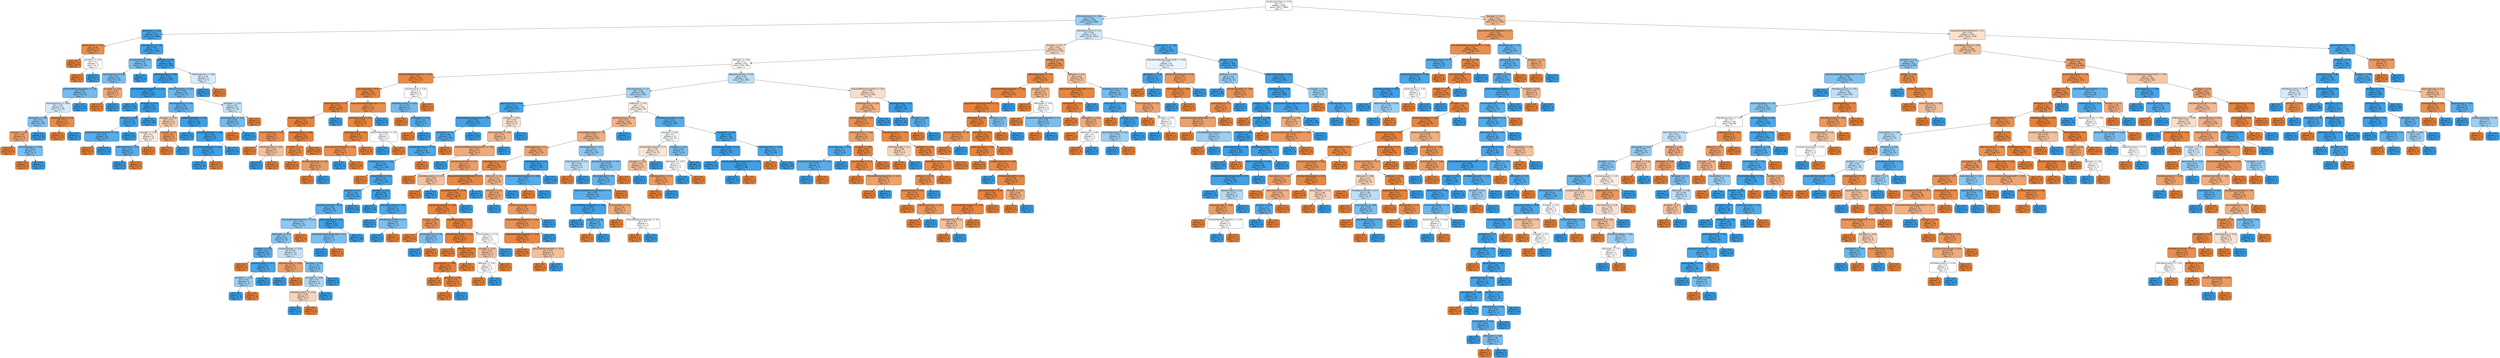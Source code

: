 digraph Tree {
node [shape=box, style="filled, rounded", color="black", fontname=helvetica] ;
edge [fontname=helvetica] ;
0 [label="NumNumericChars <= -0.45\ngini = 0.5\nsamples = 5091\nvalue = [4017, 3983]\nclass = C", fillcolor="#fffefd"] ;
1 [label="PctExtResourceUrls <= -0.99\ngini = 0.44\nsamples = 2445\nvalue = [1264, 2588]\nclass = L", fillcolor="#9acdf2"] ;
0 -> 1 [labeldistance=2.5, labelangle=45, headlabel="True"] ;
2 [label="PathLength <= -1.34\ngini = 0.12\nsamples = 724\nvalue = [72, 1066]\nclass = L", fillcolor="#46a4e7"] ;
1 -> 2 ;
3 [label="RandomString <= -0.04\ngini = 0.18\nsamples = 13\nvalue = [18, 2]\nclass = C", fillcolor="#e88f4f"] ;
2 -> 3 ;
4 [label="gini = 0.0\nsamples = 10\nvalue = [16, 0]\nclass = C", fillcolor="#e58139"] ;
3 -> 4 ;
5 [label="NumDash <= -0.43\ngini = 0.5\nsamples = 3\nvalue = [2, 2]\nclass = C", fillcolor="#ffffff"] ;
3 -> 5 ;
6 [label="gini = 0.0\nsamples = 2\nvalue = [2, 0]\nclass = C", fillcolor="#e58139"] ;
5 -> 6 ;
7 [label="gini = 0.0\nsamples = 1\nvalue = [0, 2]\nclass = L", fillcolor="#399de5"] ;
5 -> 7 ;
8 [label="InsecureForms <= -0.96\ngini = 0.09\nsamples = 711\nvalue = [54, 1064]\nclass = L", fillcolor="#43a2e6"] ;
2 -> 8 ;
9 [label="IframeOrFrame <= 0.34\ngini = 0.36\nsamples = 67\nvalue = [27, 86]\nclass = L", fillcolor="#77bced"] ;
8 -> 9 ;
10 [label="NumUnderscore <= 0.16\ngini = 0.37\nsamples = 64\nvalue = [27, 82]\nclass = L", fillcolor="#7abdee"] ;
9 -> 10 ;
11 [label="PctNullSelfRedirectHyperlinks <= 1.65\ngini = 0.35\nsamples = 61\nvalue = [24, 81]\nclass = L", fillcolor="#74baed"] ;
10 -> 11 ;
12 [label="PctExtHyperlinks <= -0.69\ngini = 0.49\nsamples = 35\nvalue = [24, 30]\nclass = L", fillcolor="#d7ebfa"] ;
11 -> 12 ;
13 [label="MissingTitle <= 2.58\ngini = 0.4\nsamples = 24\nvalue = [11, 29]\nclass = L", fillcolor="#84c2ef"] ;
12 -> 13 ;
14 [label="UrlLength <= -0.21\ngini = 0.34\nsamples = 8\nvalue = [11, 3]\nclass = C", fillcolor="#eca36f"] ;
13 -> 14 ;
15 [label="gini = 0.0\nsamples = 5\nvalue = [10, 0]\nclass = C", fillcolor="#e58139"] ;
14 -> 15 ;
16 [label="HostnameLength <= -0.04\ngini = 0.38\nsamples = 3\nvalue = [1, 3]\nclass = L", fillcolor="#7bbeee"] ;
14 -> 16 ;
17 [label="gini = 0.0\nsamples = 1\nvalue = [1, 0]\nclass = C", fillcolor="#e58139"] ;
16 -> 17 ;
18 [label="gini = 0.0\nsamples = 2\nvalue = [0, 3]\nclass = L", fillcolor="#399de5"] ;
16 -> 18 ;
19 [label="gini = 0.0\nsamples = 16\nvalue = [0, 26]\nclass = L", fillcolor="#399de5"] ;
13 -> 19 ;
20 [label="PctExtHyperlinks <= 1.75\ngini = 0.13\nsamples = 11\nvalue = [13, 1]\nclass = C", fillcolor="#e78b48"] ;
12 -> 20 ;
21 [label="gini = 0.0\nsamples = 10\nvalue = [13, 0]\nclass = C", fillcolor="#e58139"] ;
20 -> 21 ;
22 [label="gini = 0.0\nsamples = 1\nvalue = [0, 1]\nclass = L", fillcolor="#399de5"] ;
20 -> 22 ;
23 [label="gini = 0.0\nsamples = 26\nvalue = [0, 51]\nclass = L", fillcolor="#399de5"] ;
11 -> 23 ;
24 [label="NumDash <= -0.43\ngini = 0.38\nsamples = 3\nvalue = [3, 1]\nclass = C", fillcolor="#eeab7b"] ;
10 -> 24 ;
25 [label="gini = 0.0\nsamples = 2\nvalue = [3, 0]\nclass = C", fillcolor="#e58139"] ;
24 -> 25 ;
26 [label="gini = 0.0\nsamples = 1\nvalue = [0, 1]\nclass = L", fillcolor="#399de5"] ;
24 -> 26 ;
27 [label="gini = 0.0\nsamples = 3\nvalue = [0, 4]\nclass = L", fillcolor="#399de5"] ;
9 -> 27 ;
28 [label="NumDash <= 0.56\ngini = 0.05\nsamples = 644\nvalue = [27, 978]\nclass = L", fillcolor="#3ea0e6"] ;
8 -> 28 ;
29 [label="PctExtHyperlinks <= -0.68\ngini = 0.05\nsamples = 638\nvalue = [23, 973]\nclass = L", fillcolor="#3e9fe6"] ;
28 -> 29 ;
30 [label="PctNullSelfRedirectHyperlinks <= -0.43\ngini = 0.01\nsamples = 575\nvalue = [3, 900]\nclass = L", fillcolor="#3a9de5"] ;
29 -> 30 ;
31 [label="gini = 0.0\nsamples = 476\nvalue = [0, 753]\nclass = L", fillcolor="#399de5"] ;
30 -> 31 ;
32 [label="UrlLength <= -0.74\ngini = 0.04\nsamples = 99\nvalue = [3, 147]\nclass = L", fillcolor="#3d9fe6"] ;
30 -> 32 ;
33 [label="PathLevel <= -0.42\ngini = 0.12\nsamples = 30\nvalue = [3, 43]\nclass = L", fillcolor="#47a4e7"] ;
32 -> 33 ;
34 [label="PctNullSelfRedirectHyperlinks <= 1.23\ngini = 0.24\nsamples = 16\nvalue = [3, 19]\nclass = L", fillcolor="#58ace9"] ;
33 -> 34 ;
35 [label="gini = 0.0\nsamples = 2\nvalue = [3, 0]\nclass = C", fillcolor="#e58139"] ;
34 -> 35 ;
36 [label="gini = 0.0\nsamples = 14\nvalue = [0, 19]\nclass = L", fillcolor="#399de5"] ;
34 -> 36 ;
37 [label="gini = 0.0\nsamples = 14\nvalue = [0, 24]\nclass = L", fillcolor="#399de5"] ;
33 -> 37 ;
38 [label="gini = 0.0\nsamples = 69\nvalue = [0, 104]\nclass = L", fillcolor="#399de5"] ;
32 -> 38 ;
39 [label="RelativeFormAction <= 0.58\ngini = 0.34\nsamples = 63\nvalue = [20, 73]\nclass = L", fillcolor="#6fb8ec"] ;
29 -> 39 ;
40 [label="PctExtHyperlinks <= -0.18\ngini = 0.28\nsamples = 52\nvalue = [13, 63]\nclass = L", fillcolor="#62b1ea"] ;
39 -> 40 ;
41 [label="NumDash <= -0.43\ngini = 0.47\nsamples = 12\nvalue = [12, 7]\nclass = C", fillcolor="#f4caac"] ;
40 -> 41 ;
42 [label="UrlLength <= -0.75\ngini = 0.5\nsamples = 8\nvalue = [7, 6]\nclass = C", fillcolor="#fbede3"] ;
41 -> 42 ;
43 [label="PctExtHyperlinks <= -0.4\ngini = 0.24\nsamples = 5\nvalue = [1, 6]\nclass = L", fillcolor="#5aade9"] ;
42 -> 43 ;
44 [label="gini = 0.0\nsamples = 4\nvalue = [0, 6]\nclass = L", fillcolor="#399de5"] ;
43 -> 44 ;
45 [label="gini = 0.0\nsamples = 1\nvalue = [1, 0]\nclass = C", fillcolor="#e58139"] ;
43 -> 45 ;
46 [label="gini = 0.0\nsamples = 3\nvalue = [6, 0]\nclass = C", fillcolor="#e58139"] ;
42 -> 46 ;
47 [label="UrlLength <= 0.2\ngini = 0.28\nsamples = 4\nvalue = [5, 1]\nclass = C", fillcolor="#ea9a61"] ;
41 -> 47 ;
48 [label="gini = 0.0\nsamples = 3\nvalue = [5, 0]\nclass = C", fillcolor="#e58139"] ;
47 -> 48 ;
49 [label="gini = 0.0\nsamples = 1\nvalue = [0, 1]\nclass = L", fillcolor="#399de5"] ;
47 -> 49 ;
50 [label="ExtMetaScriptLinkRT <= 0.43\ngini = 0.03\nsamples = 40\nvalue = [1, 56]\nclass = L", fillcolor="#3d9fe5"] ;
40 -> 50 ;
51 [label="gini = 0.0\nsamples = 10\nvalue = [0, 12]\nclass = L", fillcolor="#399de5"] ;
50 -> 51 ;
52 [label="NumSensitiveWords <= 1.08\ngini = 0.04\nsamples = 30\nvalue = [1, 44]\nclass = L", fillcolor="#3d9fe6"] ;
50 -> 52 ;
53 [label="NumQueryComponents <= 0.03\ngini = 0.06\nsamples = 22\nvalue = [1, 34]\nclass = L", fillcolor="#3fa0e6"] ;
52 -> 53 ;
54 [label="gini = 0.0\nsamples = 21\nvalue = [0, 34]\nclass = L", fillcolor="#399de5"] ;
53 -> 54 ;
55 [label="gini = 0.0\nsamples = 1\nvalue = [1, 0]\nclass = C", fillcolor="#e58139"] ;
53 -> 55 ;
56 [label="gini = 0.0\nsamples = 8\nvalue = [0, 10]\nclass = L", fillcolor="#399de5"] ;
52 -> 56 ;
57 [label="NumDash <= -0.43\ngini = 0.48\nsamples = 11\nvalue = [7, 10]\nclass = L", fillcolor="#c4e2f7"] ;
39 -> 57 ;
58 [label="HostnameLength <= -1.13\ngini = 0.36\nsamples = 9\nvalue = [3, 10]\nclass = L", fillcolor="#74baed"] ;
57 -> 58 ;
59 [label="gini = 0.0\nsamples = 1\nvalue = [3, 0]\nclass = C", fillcolor="#e58139"] ;
58 -> 59 ;
60 [label="gini = 0.0\nsamples = 8\nvalue = [0, 10]\nclass = L", fillcolor="#399de5"] ;
58 -> 60 ;
61 [label="gini = 0.0\nsamples = 2\nvalue = [4, 0]\nclass = C", fillcolor="#e58139"] ;
57 -> 61 ;
62 [label="PctExtHyperlinks <= -0.68\ngini = 0.49\nsamples = 6\nvalue = [4, 5]\nclass = L", fillcolor="#d7ebfa"] ;
28 -> 62 ;
63 [label="gini = 0.0\nsamples = 3\nvalue = [0, 5]\nclass = L", fillcolor="#399de5"] ;
62 -> 63 ;
64 [label="gini = 0.0\nsamples = 3\nvalue = [4, 0]\nclass = C", fillcolor="#e58139"] ;
62 -> 64 ;
65 [label="PctExtResourceUrls <= 1.57\ngini = 0.49\nsamples = 1721\nvalue = [1192, 1522]\nclass = L", fillcolor="#d4eaf9"] ;
1 -> 65 ;
66 [label="NumDash <= -0.1\ngini = 0.48\nsamples = 1204\nvalue = [1131, 756]\nclass = C", fillcolor="#f6d5bd"] ;
65 -> 66 ;
67 [label="PathLevel <= -0.96\ngini = 0.5\nsamples = 912\nvalue = [730, 706]\nclass = C", fillcolor="#fefbf8"] ;
66 -> 67 ;
68 [label="PctNullSelfRedirectHyperlinks <= 0.73\ngini = 0.13\nsamples = 191\nvalue = [279, 21]\nclass = C", fillcolor="#e78a48"] ;
67 -> 68 ;
69 [label="HostnameLength <= 0.32\ngini = 0.09\nsamples = 182\nvalue = [272, 14]\nclass = C", fillcolor="#e68743"] ;
68 -> 69 ;
70 [label="PctExtHyperlinks <= 1.76\ngini = 0.05\nsamples = 129\nvalue = [200, 5]\nclass = C", fillcolor="#e6843e"] ;
69 -> 70 ;
71 [label="PctExtResourceUrls <= -0.91\ngini = 0.03\nsamples = 127\nvalue = [200, 3]\nclass = C", fillcolor="#e5833c"] ;
70 -> 71 ;
72 [label="SubmitInfoToEmail <= 1.09\ngini = 0.18\nsamples = 7\nvalue = [9, 1]\nclass = C", fillcolor="#e88f4f"] ;
71 -> 72 ;
73 [label="gini = 0.0\nsamples = 5\nvalue = [7, 0]\nclass = C", fillcolor="#e58139"] ;
72 -> 73 ;
74 [label="PctExtHyperlinks <= -0.61\ngini = 0.44\nsamples = 2\nvalue = [2, 1]\nclass = C", fillcolor="#f2c09c"] ;
72 -> 74 ;
75 [label="gini = 0.0\nsamples = 1\nvalue = [0, 1]\nclass = L", fillcolor="#399de5"] ;
74 -> 75 ;
76 [label="gini = 0.0\nsamples = 1\nvalue = [2, 0]\nclass = C", fillcolor="#e58139"] ;
74 -> 76 ;
77 [label="HostnameLength <= -0.89\ngini = 0.02\nsamples = 120\nvalue = [191, 2]\nclass = C", fillcolor="#e5823b"] ;
71 -> 77 ;
78 [label="UrlLength <= -1.3\ngini = 0.14\nsamples = 18\nvalue = [24, 2]\nclass = C", fillcolor="#e78c49"] ;
77 -> 78 ;
79 [label="gini = 0.0\nsamples = 10\nvalue = [15, 0]\nclass = C", fillcolor="#e58139"] ;
78 -> 79 ;
80 [label="NumSensitiveWords <= 1.08\ngini = 0.3\nsamples = 8\nvalue = [9, 2]\nclass = C", fillcolor="#eb9d65"] ;
78 -> 80 ;
81 [label="gini = 0.0\nsamples = 7\nvalue = [9, 0]\nclass = C", fillcolor="#e58139"] ;
80 -> 81 ;
82 [label="gini = 0.0\nsamples = 1\nvalue = [0, 2]\nclass = L", fillcolor="#399de5"] ;
80 -> 82 ;
83 [label="gini = 0.0\nsamples = 102\nvalue = [167, 0]\nclass = C", fillcolor="#e58139"] ;
77 -> 83 ;
84 [label="gini = 0.0\nsamples = 2\nvalue = [0, 2]\nclass = L", fillcolor="#399de5"] ;
70 -> 84 ;
85 [label="FrequentDomainNameMismatch <= 0.7\ngini = 0.2\nsamples = 53\nvalue = [72, 9]\nclass = C", fillcolor="#e89152"] ;
69 -> 85 ;
86 [label="HostnameLength <= 2.51\ngini = 0.08\nsamples = 49\nvalue = [72, 3]\nclass = C", fillcolor="#e68641"] ;
85 -> 86 ;
87 [label="SubdomainLevel <= -0.12\ngini = 0.05\nsamples = 47\nvalue = [71, 2]\nclass = C", fillcolor="#e6853f"] ;
86 -> 87 ;
88 [label="AbnormalExtFormActionR <= -0.56\ngini = 0.18\nsamples = 12\nvalue = [18, 2]\nclass = C", fillcolor="#e88f4f"] ;
87 -> 88 ;
89 [label="gini = 0.0\nsamples = 1\nvalue = [0, 2]\nclass = L", fillcolor="#399de5"] ;
88 -> 89 ;
90 [label="gini = 0.0\nsamples = 11\nvalue = [18, 0]\nclass = C", fillcolor="#e58139"] ;
88 -> 90 ;
91 [label="gini = 0.0\nsamples = 35\nvalue = [53, 0]\nclass = C", fillcolor="#e58139"] ;
87 -> 91 ;
92 [label="AbnormalFormAction <= 1.91\ngini = 0.5\nsamples = 2\nvalue = [1, 1]\nclass = C", fillcolor="#ffffff"] ;
86 -> 92 ;
93 [label="gini = 0.0\nsamples = 1\nvalue = [0, 1]\nclass = L", fillcolor="#399de5"] ;
92 -> 93 ;
94 [label="gini = 0.0\nsamples = 1\nvalue = [1, 0]\nclass = C", fillcolor="#e58139"] ;
92 -> 94 ;
95 [label="gini = 0.0\nsamples = 4\nvalue = [0, 6]\nclass = L", fillcolor="#399de5"] ;
85 -> 95 ;
96 [label="IframeOrFrame <= 0.34\ngini = 0.5\nsamples = 9\nvalue = [7, 7]\nclass = C", fillcolor="#ffffff"] ;
68 -> 96 ;
97 [label="PctExtResourceUrls <= -0.33\ngini = 0.35\nsamples = 6\nvalue = [2, 7]\nclass = L", fillcolor="#72b9ec"] ;
96 -> 97 ;
98 [label="gini = 0.0\nsamples = 1\nvalue = [1, 0]\nclass = C", fillcolor="#e58139"] ;
97 -> 98 ;
99 [label="UrlLengthRT <= 0.58\ngini = 0.22\nsamples = 5\nvalue = [1, 7]\nclass = L", fillcolor="#55abe9"] ;
97 -> 99 ;
100 [label="gini = 0.0\nsamples = 1\nvalue = [1, 0]\nclass = C", fillcolor="#e58139"] ;
99 -> 100 ;
101 [label="gini = 0.0\nsamples = 4\nvalue = [0, 7]\nclass = L", fillcolor="#399de5"] ;
99 -> 101 ;
102 [label="gini = 0.0\nsamples = 3\nvalue = [5, 0]\nclass = C", fillcolor="#e58139"] ;
96 -> 102 ;
103 [label="RelativeFormAction <= 0.58\ngini = 0.48\nsamples = 721\nvalue = [451, 685]\nclass = L", fillcolor="#bbdef6"] ;
67 -> 103 ;
104 [label="PctExtHyperlinks <= -0.7\ngini = 0.46\nsamples = 594\nvalue = [331, 596]\nclass = L", fillcolor="#a7d3f3"] ;
103 -> 104 ;
105 [label="NumUnderscore <= 0.16\ngini = 0.13\nsamples = 215\nvalue = [25, 322]\nclass = L", fillcolor="#48a5e7"] ;
104 -> 105 ;
106 [label="PctNullSelfRedirectHyperlinks <= 2.33\ngini = 0.09\nsamples = 207\nvalue = [16, 315]\nclass = L", fillcolor="#43a2e6"] ;
105 -> 106 ;
107 [label="NumPercent <= 0.7\ngini = 0.18\nsamples = 97\nvalue = [16, 143]\nclass = L", fillcolor="#4fa8e8"] ;
106 -> 107 ;
108 [label="EmbeddedBrandName <= 1.9\ngini = 0.17\nsamples = 96\nvalue = [15, 143]\nclass = L", fillcolor="#4ea7e8"] ;
107 -> 108 ;
109 [label="PctExtResourceUrls <= -0.92\ngini = 0.16\nsamples = 95\nvalue = [14, 143]\nclass = L", fillcolor="#4ca7e8"] ;
108 -> 109 ;
110 [label="gini = 0.0\nsamples = 2\nvalue = [2, 0]\nclass = C", fillcolor="#e58139"] ;
109 -> 110 ;
111 [label="DomainInPaths <= 0.14\ngini = 0.14\nsamples = 93\nvalue = [12, 143]\nclass = L", fillcolor="#4aa5e7"] ;
109 -> 111 ;
112 [label="PathLevel <= 0.12\ngini = 0.18\nsamples = 67\nvalue = [11, 98]\nclass = L", fillcolor="#4fa8e8"] ;
111 -> 112 ;
113 [label="ExtMetaScriptLinkRT <= 0.43\ngini = 0.26\nsamples = 46\nvalue = [11, 62]\nclass = L", fillcolor="#5caeea"] ;
112 -> 113 ;
114 [label="PctNullSelfRedirectHyperlinks <= -0.21\ngini = 0.42\nsamples = 23\nvalue = [10, 23]\nclass = L", fillcolor="#8fc8f0"] ;
113 -> 114 ;
115 [label="PathLength <= -0.73\ngini = 0.4\nsamples = 22\nvalue = [9, 23]\nclass = L", fillcolor="#86c3ef"] ;
114 -> 115 ;
116 [label="UrlLength <= -1.19\ngini = 0.23\nsamples = 10\nvalue = [2, 13]\nclass = L", fillcolor="#57ace9"] ;
115 -> 116 ;
117 [label="gini = 0.0\nsamples = 1\nvalue = [1, 0]\nclass = C", fillcolor="#e58139"] ;
116 -> 117 ;
118 [label="HostnameLength <= -0.77\ngini = 0.13\nsamples = 9\nvalue = [1, 13]\nclass = L", fillcolor="#48a5e7"] ;
116 -> 118 ;
119 [label="NumDash <= -0.43\ngini = 0.44\nsamples = 2\nvalue = [1, 2]\nclass = L", fillcolor="#9ccef2"] ;
118 -> 119 ;
120 [label="gini = 0.0\nsamples = 1\nvalue = [0, 2]\nclass = L", fillcolor="#399de5"] ;
119 -> 120 ;
121 [label="gini = 0.0\nsamples = 1\nvalue = [1, 0]\nclass = C", fillcolor="#e58139"] ;
119 -> 121 ;
122 [label="gini = 0.0\nsamples = 7\nvalue = [0, 11]\nclass = L", fillcolor="#399de5"] ;
118 -> 122 ;
123 [label="HostnameLength <= -0.34\ngini = 0.48\nsamples = 12\nvalue = [7, 10]\nclass = L", fillcolor="#c4e2f7"] ;
115 -> 123 ;
124 [label="HostnameLength <= -0.83\ngini = 0.32\nsamples = 4\nvalue = [4, 1]\nclass = C", fillcolor="#eca06a"] ;
123 -> 124 ;
125 [label="gini = 0.0\nsamples = 1\nvalue = [0, 1]\nclass = L", fillcolor="#399de5"] ;
124 -> 125 ;
126 [label="gini = 0.0\nsamples = 3\nvalue = [4, 0]\nclass = C", fillcolor="#e58139"] ;
124 -> 126 ;
127 [label="NumDots <= 0.05\ngini = 0.38\nsamples = 8\nvalue = [3, 9]\nclass = L", fillcolor="#7bbeee"] ;
123 -> 127 ;
128 [label="UrlLength <= -0.68\ngini = 0.47\nsamples = 4\nvalue = [3, 5]\nclass = L", fillcolor="#b0d8f5"] ;
127 -> 128 ;
129 [label="PctExtResourceUrls <= -0.42\ngini = 0.48\nsamples = 2\nvalue = [3, 2]\nclass = C", fillcolor="#f6d5bd"] ;
128 -> 129 ;
130 [label="gini = 0.0\nsamples = 1\nvalue = [0, 2]\nclass = L", fillcolor="#399de5"] ;
129 -> 130 ;
131 [label="gini = 0.0\nsamples = 1\nvalue = [3, 0]\nclass = C", fillcolor="#e58139"] ;
129 -> 131 ;
132 [label="gini = 0.0\nsamples = 2\nvalue = [0, 3]\nclass = L", fillcolor="#399de5"] ;
128 -> 132 ;
133 [label="gini = 0.0\nsamples = 4\nvalue = [0, 4]\nclass = L", fillcolor="#399de5"] ;
127 -> 133 ;
134 [label="gini = 0.0\nsamples = 1\nvalue = [1, 0]\nclass = C", fillcolor="#e58139"] ;
114 -> 134 ;
135 [label="HostnameLength <= -0.77\ngini = 0.05\nsamples = 23\nvalue = [1, 39]\nclass = L", fillcolor="#3ea0e6"] ;
113 -> 135 ;
136 [label="FrequentDomainNameMismatch <= 0.7\ngini = 0.38\nsamples = 2\nvalue = [1, 3]\nclass = L", fillcolor="#7bbeee"] ;
135 -> 136 ;
137 [label="gini = 0.0\nsamples = 1\nvalue = [0, 3]\nclass = L", fillcolor="#399de5"] ;
136 -> 137 ;
138 [label="gini = 0.0\nsamples = 1\nvalue = [1, 0]\nclass = C", fillcolor="#e58139"] ;
136 -> 138 ;
139 [label="gini = 0.0\nsamples = 21\nvalue = [0, 36]\nclass = L", fillcolor="#399de5"] ;
135 -> 139 ;
140 [label="gini = 0.0\nsamples = 21\nvalue = [0, 36]\nclass = L", fillcolor="#399de5"] ;
112 -> 140 ;
141 [label="NumDash <= -0.43\ngini = 0.04\nsamples = 26\nvalue = [1, 45]\nclass = L", fillcolor="#3d9fe6"] ;
111 -> 141 ;
142 [label="gini = 0.0\nsamples = 18\nvalue = [0, 35]\nclass = L", fillcolor="#399de5"] ;
141 -> 142 ;
143 [label="PctExtResourceUrls <= -0.51\ngini = 0.17\nsamples = 8\nvalue = [1, 10]\nclass = L", fillcolor="#4da7e8"] ;
141 -> 143 ;
144 [label="gini = 0.0\nsamples = 5\nvalue = [0, 7]\nclass = L", fillcolor="#399de5"] ;
143 -> 144 ;
145 [label="PctExtResourceUrlsRT <= 0.17\ngini = 0.38\nsamples = 3\nvalue = [1, 3]\nclass = L", fillcolor="#7bbeee"] ;
143 -> 145 ;
146 [label="gini = 0.0\nsamples = 2\nvalue = [0, 3]\nclass = L", fillcolor="#399de5"] ;
145 -> 146 ;
147 [label="gini = 0.0\nsamples = 1\nvalue = [1, 0]\nclass = C", fillcolor="#e58139"] ;
145 -> 147 ;
148 [label="gini = 0.0\nsamples = 1\nvalue = [1, 0]\nclass = C", fillcolor="#e58139"] ;
108 -> 148 ;
149 [label="gini = 0.0\nsamples = 1\nvalue = [1, 0]\nclass = C", fillcolor="#e58139"] ;
107 -> 149 ;
150 [label="gini = 0.0\nsamples = 110\nvalue = [0, 172]\nclass = L", fillcolor="#399de5"] ;
106 -> 150 ;
151 [label="UrlLength <= 0.05\ngini = 0.49\nsamples = 8\nvalue = [9, 7]\nclass = C", fillcolor="#f9e3d3"] ;
105 -> 151 ;
152 [label="HostnameLength <= 0.69\ngini = 0.43\nsamples = 6\nvalue = [9, 4]\nclass = C", fillcolor="#f1b991"] ;
151 -> 152 ;
153 [label="PctExtNullSelfRedirectHyperlinksRT <= -0.36\ngini = 0.38\nsamples = 5\nvalue = [9, 3]\nclass = C", fillcolor="#eeab7b"] ;
152 -> 153 ;
154 [label="gini = 0.0\nsamples = 1\nvalue = [0, 1]\nclass = L", fillcolor="#399de5"] ;
153 -> 154 ;
155 [label="PctExtResourceUrlsRT <= 0.17\ngini = 0.3\nsamples = 4\nvalue = [9, 2]\nclass = C", fillcolor="#eb9d65"] ;
153 -> 155 ;
156 [label="gini = 0.0\nsamples = 2\nvalue = [5, 0]\nclass = C", fillcolor="#e58139"] ;
155 -> 156 ;
157 [label="PctExtResourceUrls <= -0.74\ngini = 0.44\nsamples = 2\nvalue = [4, 2]\nclass = C", fillcolor="#f2c09c"] ;
155 -> 157 ;
158 [label="gini = 0.0\nsamples = 1\nvalue = [4, 0]\nclass = C", fillcolor="#e58139"] ;
157 -> 158 ;
159 [label="gini = 0.0\nsamples = 1\nvalue = [0, 2]\nclass = L", fillcolor="#399de5"] ;
157 -> 159 ;
160 [label="gini = 0.0\nsamples = 1\nvalue = [0, 1]\nclass = L", fillcolor="#399de5"] ;
152 -> 160 ;
161 [label="gini = 0.0\nsamples = 2\nvalue = [0, 3]\nclass = L", fillcolor="#399de5"] ;
151 -> 161 ;
162 [label="ExtFavicon <= 0.91\ngini = 0.5\nsamples = 379\nvalue = [306, 274]\nclass = C", fillcolor="#fcf2ea"] ;
104 -> 162 ;
163 [label="SubdomainLevel <= 3.19\ngini = 0.41\nsamples = 268\nvalue = [283, 116]\nclass = C", fillcolor="#f0b58a"] ;
162 -> 163 ;
164 [label="EmbeddedBrandName <= 1.9\ngini = 0.39\nsamples = 261\nvalue = [283, 104]\nclass = C", fillcolor="#efaf82"] ;
163 -> 164 ;
165 [label="PctExtHyperlinks <= 1.5\ngini = 0.34\nsamples = 237\nvalue = [271, 75]\nclass = C", fillcolor="#eca470"] ;
164 -> 165 ;
166 [label="PctExtHyperlinks <= 0.62\ngini = 0.14\nsamples = 201\nvalue = [270, 22]\nclass = C", fillcolor="#e78b49"] ;
165 -> 166 ;
167 [label="FrequentDomainNameMismatch <= 0.7\ngini = 0.09\nsamples = 178\nvalue = [246, 12]\nclass = C", fillcolor="#e68743"] ;
166 -> 167 ;
168 [label="DoubleSlashInPath <= 15.79\ngini = 0.06\nsamples = 176\nvalue = [246, 8]\nclass = C", fillcolor="#e6853f"] ;
167 -> 168 ;
169 [label="PctExtResourceUrlsRT <= -0.96\ngini = 0.05\nsamples = 175\nvalue = [246, 6]\nclass = C", fillcolor="#e6843e"] ;
168 -> 169 ;
170 [label="NumDots <= 0.81\ngini = 0.24\nsamples = 18\nvalue = [19, 3]\nclass = C", fillcolor="#e99558"] ;
169 -> 170 ;
171 [label="gini = 0.0\nsamples = 14\nvalue = [18, 0]\nclass = C", fillcolor="#e58139"] ;
170 -> 171 ;
172 [label="NumUnderscore <= 2.39\ngini = 0.38\nsamples = 4\nvalue = [1, 3]\nclass = L", fillcolor="#7bbeee"] ;
170 -> 172 ;
173 [label="gini = 0.0\nsamples = 3\nvalue = [0, 3]\nclass = L", fillcolor="#399de5"] ;
172 -> 173 ;
174 [label="gini = 0.0\nsamples = 1\nvalue = [1, 0]\nclass = C", fillcolor="#e58139"] ;
172 -> 174 ;
175 [label="PctExtResourceUrls <= 0.78\ngini = 0.03\nsamples = 157\nvalue = [227, 3]\nclass = C", fillcolor="#e5833c"] ;
169 -> 175 ;
176 [label="PctExtResourceUrlsRT <= 0.17\ngini = 0.01\nsamples = 153\nvalue = [225, 1]\nclass = C", fillcolor="#e5823a"] ;
175 -> 176 ;
177 [label="gini = 0.0\nsamples = 34\nvalue = [47, 0]\nclass = C", fillcolor="#e58139"] ;
176 -> 177 ;
178 [label="PathLevel <= -0.42\ngini = 0.01\nsamples = 119\nvalue = [178, 1]\nclass = C", fillcolor="#e5823a"] ;
176 -> 178 ;
179 [label="InsecureForms <= -0.96\ngini = 0.03\nsamples = 47\nvalue = [64, 1]\nclass = C", fillcolor="#e5833c"] ;
178 -> 179 ;
180 [label="gini = 0.0\nsamples = 14\nvalue = [23, 0]\nclass = C", fillcolor="#e58139"] ;
179 -> 180 ;
181 [label="NumDots <= 0.81\ngini = 0.05\nsamples = 33\nvalue = [41, 1]\nclass = C", fillcolor="#e6843e"] ;
179 -> 181 ;
182 [label="gini = 0.0\nsamples = 32\nvalue = [41, 0]\nclass = C", fillcolor="#e58139"] ;
181 -> 182 ;
183 [label="gini = 0.0\nsamples = 1\nvalue = [0, 1]\nclass = L", fillcolor="#399de5"] ;
181 -> 183 ;
184 [label="gini = 0.0\nsamples = 72\nvalue = [114, 0]\nclass = C", fillcolor="#e58139"] ;
178 -> 184 ;
185 [label="DomainInPaths <= 0.14\ngini = 0.5\nsamples = 4\nvalue = [2, 2]\nclass = C", fillcolor="#ffffff"] ;
175 -> 185 ;
186 [label="NumDots <= -0.71\ngini = 0.44\nsamples = 3\nvalue = [2, 1]\nclass = C", fillcolor="#f2c09c"] ;
185 -> 186 ;
187 [label="PathLevel <= -0.42\ngini = 0.5\nsamples = 2\nvalue = [1, 1]\nclass = C", fillcolor="#ffffff"] ;
186 -> 187 ;
188 [label="gini = 0.0\nsamples = 1\nvalue = [1, 0]\nclass = C", fillcolor="#e58139"] ;
187 -> 188 ;
189 [label="gini = 0.0\nsamples = 1\nvalue = [0, 1]\nclass = L", fillcolor="#399de5"] ;
187 -> 189 ;
190 [label="gini = 0.0\nsamples = 1\nvalue = [1, 0]\nclass = C", fillcolor="#e58139"] ;
186 -> 190 ;
191 [label="gini = 0.0\nsamples = 1\nvalue = [0, 1]\nclass = L", fillcolor="#399de5"] ;
185 -> 191 ;
192 [label="gini = 0.0\nsamples = 1\nvalue = [0, 2]\nclass = L", fillcolor="#399de5"] ;
168 -> 192 ;
193 [label="gini = 0.0\nsamples = 2\nvalue = [0, 4]\nclass = L", fillcolor="#399de5"] ;
167 -> 193 ;
194 [label="PathLevel <= 1.21\ngini = 0.42\nsamples = 23\nvalue = [24, 10]\nclass = C", fillcolor="#f0b58b"] ;
166 -> 194 ;
195 [label="UrlLength <= -1.1\ngini = 0.35\nsamples = 21\nvalue = [24, 7]\nclass = C", fillcolor="#eda673"] ;
194 -> 195 ;
196 [label="gini = 0.0\nsamples = 1\nvalue = [0, 2]\nclass = L", fillcolor="#399de5"] ;
195 -> 196 ;
197 [label="NumDashInHostname <= 0.66\ngini = 0.29\nsamples = 20\nvalue = [24, 5]\nclass = C", fillcolor="#ea9b62"] ;
195 -> 197 ;
198 [label="PctNullSelfRedirectHyperlinks <= 0.83\ngini = 0.2\nsamples = 19\nvalue = [24, 3]\nclass = C", fillcolor="#e89152"] ;
197 -> 198 ;
199 [label="PctNullSelfRedirectHyperlinks <= -0.02\ngini = 0.08\nsamples = 17\nvalue = [24, 1]\nclass = C", fillcolor="#e68641"] ;
198 -> 199 ;
200 [label="gini = 0.0\nsamples = 15\nvalue = [22, 0]\nclass = C", fillcolor="#e58139"] ;
199 -> 200 ;
201 [label="AbnormalExtFormActionR <= -0.56\ngini = 0.44\nsamples = 2\nvalue = [2, 1]\nclass = C", fillcolor="#f2c09c"] ;
199 -> 201 ;
202 [label="gini = 0.0\nsamples = 1\nvalue = [2, 0]\nclass = C", fillcolor="#e58139"] ;
201 -> 202 ;
203 [label="gini = 0.0\nsamples = 1\nvalue = [0, 1]\nclass = L", fillcolor="#399de5"] ;
201 -> 203 ;
204 [label="gini = 0.0\nsamples = 2\nvalue = [0, 2]\nclass = L", fillcolor="#399de5"] ;
198 -> 204 ;
205 [label="gini = 0.0\nsamples = 1\nvalue = [0, 2]\nclass = L", fillcolor="#399de5"] ;
197 -> 205 ;
206 [label="gini = 0.0\nsamples = 2\nvalue = [0, 3]\nclass = L", fillcolor="#399de5"] ;
194 -> 206 ;
207 [label="PctExtHyperlinks <= 1.71\ngini = 0.04\nsamples = 36\nvalue = [1, 53]\nclass = L", fillcolor="#3d9fe5"] ;
165 -> 207 ;
208 [label="PctNullSelfRedirectHyperlinks <= -0.06\ngini = 0.22\nsamples = 5\nvalue = [1, 7]\nclass = L", fillcolor="#55abe9"] ;
207 -> 208 ;
209 [label="gini = 0.0\nsamples = 1\nvalue = [1, 0]\nclass = C", fillcolor="#e58139"] ;
208 -> 209 ;
210 [label="gini = 0.0\nsamples = 4\nvalue = [0, 7]\nclass = L", fillcolor="#399de5"] ;
208 -> 210 ;
211 [label="gini = 0.0\nsamples = 31\nvalue = [0, 46]\nclass = L", fillcolor="#399de5"] ;
207 -> 211 ;
212 [label="SubdomainLevel <= -0.12\ngini = 0.41\nsamples = 24\nvalue = [12, 29]\nclass = L", fillcolor="#8bc6f0"] ;
164 -> 212 ;
213 [label="PctExtHyperlinks <= 0.23\ngini = 0.48\nsamples = 8\nvalue = [4, 6]\nclass = L", fillcolor="#bddef6"] ;
212 -> 213 ;
214 [label="gini = 0.0\nsamples = 3\nvalue = [4, 0]\nclass = C", fillcolor="#e58139"] ;
213 -> 214 ;
215 [label="gini = 0.0\nsamples = 5\nvalue = [0, 6]\nclass = L", fillcolor="#399de5"] ;
213 -> 215 ;
216 [label="NumQueryComponents <= 0.03\ngini = 0.38\nsamples = 16\nvalue = [8, 23]\nclass = L", fillcolor="#7ebfee"] ;
212 -> 216 ;
217 [label="NumUnderscore <= 1.5\ngini = 0.29\nsamples = 15\nvalue = [5, 23]\nclass = L", fillcolor="#64b2eb"] ;
216 -> 217 ;
218 [label="PctExtNullSelfRedirectHyperlinksRT <= 0.2\ngini = 0.25\nsamples = 14\nvalue = [4, 23]\nclass = L", fillcolor="#5baeea"] ;
217 -> 218 ;
219 [label="PctNullSelfRedirectHyperlinks <= -0.39\ngini = 0.08\nsamples = 11\nvalue = [1, 22]\nclass = L", fillcolor="#42a1e6"] ;
218 -> 219 ;
220 [label="gini = 0.0\nsamples = 6\nvalue = [0, 16]\nclass = L", fillcolor="#399de5"] ;
219 -> 220 ;
221 [label="NumDots <= 1.19\ngini = 0.24\nsamples = 5\nvalue = [1, 6]\nclass = L", fillcolor="#5aade9"] ;
219 -> 221 ;
222 [label="gini = 0.0\nsamples = 1\nvalue = [1, 0]\nclass = C", fillcolor="#e58139"] ;
221 -> 222 ;
223 [label="gini = 0.0\nsamples = 4\nvalue = [0, 6]\nclass = L", fillcolor="#399de5"] ;
221 -> 223 ;
224 [label="DomainInPaths <= 0.14\ngini = 0.38\nsamples = 3\nvalue = [3, 1]\nclass = C", fillcolor="#eeab7b"] ;
218 -> 224 ;
225 [label="gini = 0.0\nsamples = 1\nvalue = [2, 0]\nclass = C", fillcolor="#e58139"] ;
224 -> 225 ;
226 [label="PctNullSelfRedirectHyperlinks <= -0.3\ngini = 0.5\nsamples = 2\nvalue = [1, 1]\nclass = C", fillcolor="#ffffff"] ;
224 -> 226 ;
227 [label="gini = 0.0\nsamples = 1\nvalue = [1, 0]\nclass = C", fillcolor="#e58139"] ;
226 -> 227 ;
228 [label="gini = 0.0\nsamples = 1\nvalue = [0, 1]\nclass = L", fillcolor="#399de5"] ;
226 -> 228 ;
229 [label="gini = 0.0\nsamples = 1\nvalue = [1, 0]\nclass = C", fillcolor="#e58139"] ;
217 -> 229 ;
230 [label="gini = 0.0\nsamples = 1\nvalue = [3, 0]\nclass = C", fillcolor="#e58139"] ;
216 -> 230 ;
231 [label="gini = 0.0\nsamples = 7\nvalue = [0, 12]\nclass = L", fillcolor="#399de5"] ;
163 -> 231 ;
232 [label="PctExtResourceUrlsRT <= -0.96\ngini = 0.22\nsamples = 111\nvalue = [23, 158]\nclass = L", fillcolor="#56abe9"] ;
162 -> 232 ;
233 [label="NumDots <= 0.05\ngini = 0.5\nsamples = 21\nvalue = [16, 17]\nclass = L", fillcolor="#f3f9fd"] ;
232 -> 233 ;
234 [label="EmbeddedBrandName <= 1.9\ngini = 0.49\nsamples = 14\nvalue = [14, 11]\nclass = C", fillcolor="#f9e4d5"] ;
233 -> 234 ;
235 [label="UrlLength <= -1.24\ngini = 0.44\nsamples = 12\nvalue = [14, 7]\nclass = C", fillcolor="#f2c09c"] ;
234 -> 235 ;
236 [label="gini = 0.0\nsamples = 2\nvalue = [0, 4]\nclass = L", fillcolor="#399de5"] ;
235 -> 236 ;
237 [label="PctExtHyperlinks <= 1.03\ngini = 0.29\nsamples = 10\nvalue = [14, 3]\nclass = C", fillcolor="#eb9c63"] ;
235 -> 237 ;
238 [label="gini = 0.0\nsamples = 8\nvalue = [14, 0]\nclass = C", fillcolor="#e58139"] ;
237 -> 238 ;
239 [label="gini = 0.0\nsamples = 2\nvalue = [0, 3]\nclass = L", fillcolor="#399de5"] ;
237 -> 239 ;
240 [label="gini = 0.0\nsamples = 2\nvalue = [0, 4]\nclass = L", fillcolor="#399de5"] ;
234 -> 240 ;
241 [label="UrlLength <= -0.72\ngini = 0.38\nsamples = 7\nvalue = [2, 6]\nclass = L", fillcolor="#7bbeee"] ;
233 -> 241 ;
242 [label="PathLength <= -0.67\ngini = 0.5\nsamples = 3\nvalue = [2, 2]\nclass = C", fillcolor="#ffffff"] ;
241 -> 242 ;
243 [label="gini = 0.0\nsamples = 2\nvalue = [0, 2]\nclass = L", fillcolor="#399de5"] ;
242 -> 243 ;
244 [label="gini = 0.0\nsamples = 1\nvalue = [2, 0]\nclass = C", fillcolor="#e58139"] ;
242 -> 244 ;
245 [label="gini = 0.0\nsamples = 4\nvalue = [0, 4]\nclass = L", fillcolor="#399de5"] ;
241 -> 245 ;
246 [label="UrlLengthRT <= 0.58\ngini = 0.09\nsamples = 90\nvalue = [7, 141]\nclass = L", fillcolor="#43a2e6"] ;
232 -> 246 ;
247 [label="PctExtResourceUrlsRT <= 0.17\ngini = 0.03\nsamples = 49\nvalue = [1, 77]\nclass = L", fillcolor="#3c9ee5"] ;
246 -> 247 ;
248 [label="gini = 0.0\nsamples = 17\nvalue = [0, 29]\nclass = L", fillcolor="#399de5"] ;
247 -> 248 ;
249 [label="PctExtNullSelfRedirectHyperlinksRT <= -0.36\ngini = 0.04\nsamples = 32\nvalue = [1, 48]\nclass = L", fillcolor="#3d9fe6"] ;
247 -> 249 ;
250 [label="gini = 0.0\nsamples = 31\nvalue = [0, 48]\nclass = L", fillcolor="#399de5"] ;
249 -> 250 ;
251 [label="gini = 0.0\nsamples = 1\nvalue = [1, 0]\nclass = C", fillcolor="#e58139"] ;
249 -> 251 ;
252 [label="PctExtHyperlinks <= -0.35\ngini = 0.16\nsamples = 41\nvalue = [6, 64]\nclass = L", fillcolor="#4ca6e7"] ;
246 -> 252 ;
253 [label="gini = 0.0\nsamples = 2\nvalue = [6, 0]\nclass = C", fillcolor="#e58139"] ;
252 -> 253 ;
254 [label="gini = 0.0\nsamples = 39\nvalue = [0, 64]\nclass = L", fillcolor="#399de5"] ;
252 -> 254 ;
255 [label="PctNullSelfRedirectHyperlinks <= 0.87\ngini = 0.49\nsamples = 127\nvalue = [120, 89]\nclass = C", fillcolor="#f8decc"] ;
103 -> 255 ;
256 [label="PctExtHyperlinks <= 0.96\ngini = 0.39\nsamples = 96\nvalue = [119, 44]\nclass = C", fillcolor="#efb082"] ;
255 -> 256 ;
257 [label="HostnameLength <= -0.53\ngini = 0.19\nsamples = 77\nvalue = [119, 14]\nclass = C", fillcolor="#e89050"] ;
256 -> 257 ;
258 [label="PctExtHyperlinks <= -0.68\ngini = 0.33\nsamples = 26\nvalue = [34, 9]\nclass = C", fillcolor="#eca26d"] ;
257 -> 258 ;
259 [label="NumUnderscore <= 0.16\ngini = 0.2\nsamples = 6\nvalue = [1, 8]\nclass = L", fillcolor="#52a9e8"] ;
258 -> 259 ;
260 [label="PctNullSelfRedirectHyperlinks <= -0.25\ngini = 0.24\nsamples = 4\nvalue = [1, 6]\nclass = L", fillcolor="#5aade9"] ;
259 -> 260 ;
261 [label="gini = 0.0\nsamples = 3\nvalue = [0, 6]\nclass = L", fillcolor="#399de5"] ;
260 -> 261 ;
262 [label="gini = 0.0\nsamples = 1\nvalue = [1, 0]\nclass = C", fillcolor="#e58139"] ;
260 -> 262 ;
263 [label="gini = 0.0\nsamples = 2\nvalue = [0, 2]\nclass = L", fillcolor="#399de5"] ;
259 -> 263 ;
264 [label="UrlLength <= -0.92\ngini = 0.06\nsamples = 20\nvalue = [33, 1]\nclass = C", fillcolor="#e6853f"] ;
258 -> 264 ;
265 [label="DomainInPaths <= 0.14\ngini = 0.12\nsamples = 9\nvalue = [15, 1]\nclass = C", fillcolor="#e78946"] ;
264 -> 265 ;
266 [label="gini = 0.0\nsamples = 5\nvalue = [11, 0]\nclass = C", fillcolor="#e58139"] ;
265 -> 266 ;
267 [label="PctNullSelfRedirectHyperlinks <= -0.07\ngini = 0.32\nsamples = 4\nvalue = [4, 1]\nclass = C", fillcolor="#eca06a"] ;
265 -> 267 ;
268 [label="gini = 0.0\nsamples = 3\nvalue = [4, 0]\nclass = C", fillcolor="#e58139"] ;
267 -> 268 ;
269 [label="gini = 0.0\nsamples = 1\nvalue = [0, 1]\nclass = L", fillcolor="#399de5"] ;
267 -> 269 ;
270 [label="gini = 0.0\nsamples = 11\nvalue = [18, 0]\nclass = C", fillcolor="#e58139"] ;
264 -> 270 ;
271 [label="PctExtResourceUrls <= -0.79\ngini = 0.1\nsamples = 51\nvalue = [85, 5]\nclass = C", fillcolor="#e78845"] ;
257 -> 271 ;
272 [label="HostnameLength <= 0.2\ngini = 0.48\nsamples = 3\nvalue = [3, 2]\nclass = C", fillcolor="#f6d5bd"] ;
271 -> 272 ;
273 [label="gini = 0.0\nsamples = 2\nvalue = [3, 0]\nclass = C", fillcolor="#e58139"] ;
272 -> 273 ;
274 [label="gini = 0.0\nsamples = 1\nvalue = [0, 2]\nclass = L", fillcolor="#399de5"] ;
272 -> 274 ;
275 [label="NumDash <= -0.43\ngini = 0.07\nsamples = 48\nvalue = [82, 3]\nclass = C", fillcolor="#e68640"] ;
271 -> 275 ;
276 [label="PctExtResourceUrls <= -0.13\ngini = 0.12\nsamples = 27\nvalue = [45, 3]\nclass = C", fillcolor="#e78946"] ;
275 -> 276 ;
277 [label="ExtFavicon <= 0.91\ngini = 0.19\nsamples = 15\nvalue = [25, 3]\nclass = C", fillcolor="#e89051"] ;
276 -> 277 ;
278 [label="NumUnderscore <= 0.16\ngini = 0.14\nsamples = 14\nvalue = [25, 2]\nclass = C", fillcolor="#e78b49"] ;
277 -> 278 ;
279 [label="gini = 0.0\nsamples = 8\nvalue = [13, 0]\nclass = C", fillcolor="#e58139"] ;
278 -> 279 ;
280 [label="PctExtResourceUrls <= -0.23\ngini = 0.24\nsamples = 6\nvalue = [12, 2]\nclass = C", fillcolor="#e9965a"] ;
278 -> 280 ;
281 [label="gini = 0.0\nsamples = 5\nvalue = [12, 0]\nclass = C", fillcolor="#e58139"] ;
280 -> 281 ;
282 [label="gini = 0.0\nsamples = 1\nvalue = [0, 2]\nclass = L", fillcolor="#399de5"] ;
280 -> 282 ;
283 [label="gini = 0.0\nsamples = 1\nvalue = [0, 1]\nclass = L", fillcolor="#399de5"] ;
277 -> 283 ;
284 [label="gini = 0.0\nsamples = 12\nvalue = [20, 0]\nclass = C", fillcolor="#e58139"] ;
276 -> 284 ;
285 [label="gini = 0.0\nsamples = 21\nvalue = [37, 0]\nclass = C", fillcolor="#e58139"] ;
275 -> 285 ;
286 [label="gini = 0.0\nsamples = 19\nvalue = [0, 30]\nclass = L", fillcolor="#399de5"] ;
256 -> 286 ;
287 [label="PctExtHyperlinks <= -0.4\ngini = 0.04\nsamples = 31\nvalue = [1, 45]\nclass = L", fillcolor="#3d9fe6"] ;
255 -> 287 ;
288 [label="gini = 0.0\nsamples = 25\nvalue = [0, 39]\nclass = L", fillcolor="#399de5"] ;
287 -> 288 ;
289 [label="UrlLength <= -0.86\ngini = 0.24\nsamples = 6\nvalue = [1, 6]\nclass = L", fillcolor="#5aade9"] ;
287 -> 289 ;
290 [label="gini = 0.0\nsamples = 1\nvalue = [1, 0]\nclass = C", fillcolor="#e58139"] ;
289 -> 290 ;
291 [label="gini = 0.0\nsamples = 5\nvalue = [0, 6]\nclass = L", fillcolor="#399de5"] ;
289 -> 291 ;
292 [label="ExtFavicon <= 0.91\ngini = 0.2\nsamples = 292\nvalue = [401, 50]\nclass = C", fillcolor="#e89152"] ;
66 -> 292 ;
293 [label="PctExtResourceUrls <= 1.01\ngini = 0.1\nsamples = 233\nvalue = [342, 19]\nclass = C", fillcolor="#e68844"] ;
292 -> 293 ;
294 [label="PctNullSelfRedirectHyperlinks <= 1.58\ngini = 0.07\nsamples = 216\nvalue = [327, 13]\nclass = C", fillcolor="#e68641"] ;
293 -> 294 ;
295 [label="FrequentDomainNameMismatch <= 0.7\ngini = 0.05\nsamples = 213\nvalue = [327, 8]\nclass = C", fillcolor="#e6843e"] ;
294 -> 295 ;
296 [label="PathLength <= -0.95\ngini = 0.03\nsamples = 211\nvalue = [326, 5]\nclass = C", fillcolor="#e5833c"] ;
295 -> 296 ;
297 [label="NumSensitiveWords <= 1.08\ngini = 0.24\nsamples = 8\nvalue = [12, 2]\nclass = C", fillcolor="#e9965a"] ;
296 -> 297 ;
298 [label="gini = 0.0\nsamples = 7\nvalue = [12, 0]\nclass = C", fillcolor="#e58139"] ;
297 -> 298 ;
299 [label="gini = 0.0\nsamples = 1\nvalue = [0, 2]\nclass = L", fillcolor="#399de5"] ;
297 -> 299 ;
300 [label="PathLength <= -0.12\ngini = 0.02\nsamples = 203\nvalue = [314, 3]\nclass = C", fillcolor="#e5823b"] ;
296 -> 300 ;
301 [label="SubdomainLevel <= -0.12\ngini = 0.06\nsamples = 64\nvalue = [91, 3]\nclass = C", fillcolor="#e68540"] ;
300 -> 301 ;
302 [label="gini = 0.0\nsamples = 30\nvalue = [52, 0]\nclass = C", fillcolor="#e58139"] ;
301 -> 302 ;
303 [label="ExtMetaScriptLinkRT <= -0.89\ngini = 0.13\nsamples = 34\nvalue = [39, 3]\nclass = C", fillcolor="#e78b48"] ;
301 -> 303 ;
304 [label="gini = 0.0\nsamples = 1\nvalue = [0, 1]\nclass = L", fillcolor="#399de5"] ;
303 -> 304 ;
305 [label="ExtMetaScriptLinkRT <= 0.43\ngini = 0.09\nsamples = 33\nvalue = [39, 2]\nclass = C", fillcolor="#e68743"] ;
303 -> 305 ;
306 [label="SubmitInfoToEmail <= 1.09\ngini = 0.05\nsamples = 30\nvalue = [36, 1]\nclass = C", fillcolor="#e6843e"] ;
305 -> 306 ;
307 [label="AbnormalExtFormActionR <= -2.48\ngini = 0.07\nsamples = 23\nvalue = [27, 1]\nclass = C", fillcolor="#e68640"] ;
306 -> 307 ;
308 [label="PctExtHyperlinks <= 1.2\ngini = 0.44\nsamples = 3\nvalue = [2, 1]\nclass = C", fillcolor="#f2c09c"] ;
307 -> 308 ;
309 [label="gini = 0.0\nsamples = 2\nvalue = [2, 0]\nclass = C", fillcolor="#e58139"] ;
308 -> 309 ;
310 [label="gini = 0.0\nsamples = 1\nvalue = [0, 1]\nclass = L", fillcolor="#399de5"] ;
308 -> 310 ;
311 [label="gini = 0.0\nsamples = 20\nvalue = [25, 0]\nclass = C", fillcolor="#e58139"] ;
307 -> 311 ;
312 [label="gini = 0.0\nsamples = 7\nvalue = [9, 0]\nclass = C", fillcolor="#e58139"] ;
306 -> 312 ;
313 [label="UrlLength <= -0.37\ngini = 0.38\nsamples = 3\nvalue = [3, 1]\nclass = C", fillcolor="#eeab7b"] ;
305 -> 313 ;
314 [label="gini = 0.0\nsamples = 2\nvalue = [3, 0]\nclass = C", fillcolor="#e58139"] ;
313 -> 314 ;
315 [label="gini = 0.0\nsamples = 1\nvalue = [0, 1]\nclass = L", fillcolor="#399de5"] ;
313 -> 315 ;
316 [label="gini = 0.0\nsamples = 139\nvalue = [223, 0]\nclass = C", fillcolor="#e58139"] ;
300 -> 316 ;
317 [label="PathLevel <= 1.21\ngini = 0.38\nsamples = 2\nvalue = [1, 3]\nclass = L", fillcolor="#7bbeee"] ;
295 -> 317 ;
318 [label="gini = 0.0\nsamples = 1\nvalue = [1, 0]\nclass = C", fillcolor="#e58139"] ;
317 -> 318 ;
319 [label="gini = 0.0\nsamples = 1\nvalue = [0, 3]\nclass = L", fillcolor="#399de5"] ;
317 -> 319 ;
320 [label="gini = 0.0\nsamples = 3\nvalue = [0, 5]\nclass = L", fillcolor="#399de5"] ;
294 -> 320 ;
321 [label="NumDots <= -0.71\ngini = 0.41\nsamples = 17\nvalue = [15, 6]\nclass = C", fillcolor="#efb388"] ;
293 -> 321 ;
322 [label="gini = 0.0\nsamples = 8\nvalue = [9, 0]\nclass = C", fillcolor="#e58139"] ;
321 -> 322 ;
323 [label="PathLength <= 0.25\ngini = 0.5\nsamples = 9\nvalue = [6, 6]\nclass = C", fillcolor="#ffffff"] ;
321 -> 323 ;
324 [label="gini = 0.0\nsamples = 3\nvalue = [4, 0]\nclass = C", fillcolor="#e58139"] ;
323 -> 324 ;
325 [label="FrequentDomainNameMismatch <= 0.7\ngini = 0.38\nsamples = 6\nvalue = [2, 6]\nclass = L", fillcolor="#7bbeee"] ;
323 -> 325 ;
326 [label="gini = 0.0\nsamples = 2\nvalue = [2, 0]\nclass = C", fillcolor="#e58139"] ;
325 -> 326 ;
327 [label="gini = 0.0\nsamples = 4\nvalue = [0, 6]\nclass = L", fillcolor="#399de5"] ;
325 -> 327 ;
328 [label="PathLevel <= -0.42\ngini = 0.45\nsamples = 59\nvalue = [59, 31]\nclass = C", fillcolor="#f3c3a1"] ;
292 -> 328 ;
329 [label="FrequentDomainNameMismatch <= 0.7\ngini = 0.07\nsamples = 37\nvalue = [50, 2]\nclass = C", fillcolor="#e68641"] ;
328 -> 329 ;
330 [label="ExtFormAction <= 1.3\ngini = 0.04\nsamples = 36\nvalue = [50, 1]\nclass = C", fillcolor="#e6843d"] ;
329 -> 330 ;
331 [label="gini = 0.0\nsamples = 32\nvalue = [47, 0]\nclass = C", fillcolor="#e58139"] ;
330 -> 331 ;
332 [label="UrlLengthRT <= -0.03\ngini = 0.38\nsamples = 4\nvalue = [3, 1]\nclass = C", fillcolor="#eeab7b"] ;
330 -> 332 ;
333 [label="gini = 0.0\nsamples = 2\nvalue = [2, 0]\nclass = C", fillcolor="#e58139"] ;
332 -> 333 ;
334 [label="PathLevel <= -0.96\ngini = 0.5\nsamples = 2\nvalue = [1, 1]\nclass = C", fillcolor="#ffffff"] ;
332 -> 334 ;
335 [label="gini = 0.0\nsamples = 1\nvalue = [1, 0]\nclass = C", fillcolor="#e58139"] ;
334 -> 335 ;
336 [label="gini = 0.0\nsamples = 1\nvalue = [0, 1]\nclass = L", fillcolor="#399de5"] ;
334 -> 336 ;
337 [label="gini = 0.0\nsamples = 1\nvalue = [0, 1]\nclass = L", fillcolor="#399de5"] ;
329 -> 337 ;
338 [label="PctExtResourceUrls <= 1.08\ngini = 0.36\nsamples = 22\nvalue = [9, 29]\nclass = L", fillcolor="#76bbed"] ;
328 -> 338 ;
339 [label="InsecureForms <= -0.96\ngini = 0.13\nsamples = 16\nvalue = [2, 27]\nclass = L", fillcolor="#48a4e7"] ;
338 -> 339 ;
340 [label="gini = 0.0\nsamples = 1\nvalue = [1, 0]\nclass = C", fillcolor="#e58139"] ;
339 -> 340 ;
341 [label="UrlLength <= -0.21\ngini = 0.07\nsamples = 15\nvalue = [1, 27]\nclass = L", fillcolor="#40a1e6"] ;
339 -> 341 ;
342 [label="AbnormalFormAction <= 1.91\ngini = 0.44\nsamples = 3\nvalue = [1, 2]\nclass = L", fillcolor="#9ccef2"] ;
341 -> 342 ;
343 [label="gini = 0.0\nsamples = 2\nvalue = [0, 2]\nclass = L", fillcolor="#399de5"] ;
342 -> 343 ;
344 [label="gini = 0.0\nsamples = 1\nvalue = [1, 0]\nclass = C", fillcolor="#e58139"] ;
342 -> 344 ;
345 [label="gini = 0.0\nsamples = 12\nvalue = [0, 25]\nclass = L", fillcolor="#399de5"] ;
341 -> 345 ;
346 [label="HostnameLength <= -0.22\ngini = 0.35\nsamples = 6\nvalue = [7, 2]\nclass = C", fillcolor="#eca572"] ;
338 -> 346 ;
347 [label="gini = 0.0\nsamples = 3\nvalue = [5, 0]\nclass = C", fillcolor="#e58139"] ;
346 -> 347 ;
348 [label="NumDash <= 0.23\ngini = 0.5\nsamples = 3\nvalue = [2, 2]\nclass = C", fillcolor="#ffffff"] ;
346 -> 348 ;
349 [label="gini = 0.0\nsamples = 1\nvalue = [0, 2]\nclass = L", fillcolor="#399de5"] ;
348 -> 349 ;
350 [label="gini = 0.0\nsamples = 2\nvalue = [2, 0]\nclass = C", fillcolor="#e58139"] ;
348 -> 350 ;
351 [label="InsecureForms <= -0.96\ngini = 0.14\nsamples = 517\nvalue = [61, 766]\nclass = L", fillcolor="#49a5e7"] ;
65 -> 351 ;
352 [label="PctExtNullSelfRedirectHyperlinksRT <= -0.92\ngini = 0.5\nsamples = 19\nvalue = [16, 18]\nclass = L", fillcolor="#e9f4fc"] ;
351 -> 352 ;
353 [label="PathLength <= -1.28\ngini = 0.12\nsamples = 8\nvalue = [1, 15]\nclass = L", fillcolor="#46a4e7"] ;
352 -> 353 ;
354 [label="gini = 0.0\nsamples = 1\nvalue = [1, 0]\nclass = C", fillcolor="#e58139"] ;
353 -> 354 ;
355 [label="gini = 0.0\nsamples = 7\nvalue = [0, 15]\nclass = L", fillcolor="#399de5"] ;
353 -> 355 ;
356 [label="NumQueryComponents <= 0.03\ngini = 0.28\nsamples = 11\nvalue = [15, 3]\nclass = C", fillcolor="#ea9a61"] ;
352 -> 356 ;
357 [label="PctExtHyperlinks <= -0.68\ngini = 0.12\nsamples = 10\nvalue = [15, 1]\nclass = C", fillcolor="#e78946"] ;
356 -> 357 ;
358 [label="gini = 0.0\nsamples = 1\nvalue = [0, 1]\nclass = L", fillcolor="#399de5"] ;
357 -> 358 ;
359 [label="gini = 0.0\nsamples = 9\nvalue = [15, 0]\nclass = C", fillcolor="#e58139"] ;
357 -> 359 ;
360 [label="gini = 0.0\nsamples = 1\nvalue = [0, 2]\nclass = L", fillcolor="#399de5"] ;
356 -> 360 ;
361 [label="NumDots <= -0.71\ngini = 0.11\nsamples = 498\nvalue = [45, 748]\nclass = L", fillcolor="#45a3e7"] ;
351 -> 361 ;
362 [label="ExtFavicon <= 0.91\ngini = 0.44\nsamples = 40\nvalue = [20, 42]\nclass = L", fillcolor="#97ccf1"] ;
361 -> 362 ;
363 [label="gini = 0.0\nsamples = 26\nvalue = [0, 39]\nclass = L", fillcolor="#399de5"] ;
362 -> 363 ;
364 [label="NumNumericChars <= -0.56\ngini = 0.23\nsamples = 14\nvalue = [20, 3]\nclass = C", fillcolor="#e99457"] ;
362 -> 364 ;
365 [label="ExtFormAction <= 1.3\ngini = 0.17\nsamples = 13\nvalue = [20, 2]\nclass = C", fillcolor="#e88e4d"] ;
364 -> 365 ;
366 [label="FrequentDomainNameMismatch <= 0.7\ngini = 0.32\nsamples = 6\nvalue = [8, 2]\nclass = C", fillcolor="#eca06a"] ;
365 -> 366 ;
367 [label="gini = 0.0\nsamples = 4\nvalue = [7, 0]\nclass = C", fillcolor="#e58139"] ;
366 -> 367 ;
368 [label="PctNullSelfRedirectHyperlinks <= -0.31\ngini = 0.44\nsamples = 2\nvalue = [1, 2]\nclass = L", fillcolor="#9ccef2"] ;
366 -> 368 ;
369 [label="gini = 0.0\nsamples = 1\nvalue = [1, 0]\nclass = C", fillcolor="#e58139"] ;
368 -> 369 ;
370 [label="gini = 0.0\nsamples = 1\nvalue = [0, 2]\nclass = L", fillcolor="#399de5"] ;
368 -> 370 ;
371 [label="gini = 0.0\nsamples = 7\nvalue = [12, 0]\nclass = C", fillcolor="#e58139"] ;
365 -> 371 ;
372 [label="gini = 0.0\nsamples = 1\nvalue = [0, 1]\nclass = L", fillcolor="#399de5"] ;
364 -> 372 ;
373 [label="AbnormalFormAction <= 1.91\ngini = 0.07\nsamples = 458\nvalue = [25, 706]\nclass = L", fillcolor="#40a0e6"] ;
361 -> 373 ;
374 [label="IframeOrFrame <= 0.34\ngini = 0.06\nsamples = 453\nvalue = [21, 698]\nclass = L", fillcolor="#3fa0e6"] ;
373 -> 374 ;
375 [label="UrlLength <= -1.44\ngini = 0.03\nsamples = 345\nvalue = [10, 552]\nclass = L", fillcolor="#3d9fe5"] ;
374 -> 375 ;
376 [label="gini = 0.0\nsamples = 1\nvalue = [1, 0]\nclass = C", fillcolor="#e58139"] ;
375 -> 376 ;
377 [label="NumDash <= 1.06\ngini = 0.03\nsamples = 344\nvalue = [9, 552]\nclass = L", fillcolor="#3c9fe5"] ;
375 -> 377 ;
378 [label="NumDash <= -0.43\ngini = 0.03\nsamples = 343\nvalue = [8, 552]\nclass = L", fillcolor="#3c9ee5"] ;
377 -> 378 ;
379 [label="SubmitInfoToEmail <= 1.09\ngini = 0.02\nsamples = 230\nvalue = [3, 377]\nclass = L", fillcolor="#3b9ee5"] ;
378 -> 379 ;
380 [label="gini = 0.0\nsamples = 229\nvalue = [0, 377]\nclass = L", fillcolor="#399de5"] ;
379 -> 380 ;
381 [label="gini = 0.0\nsamples = 1\nvalue = [3, 0]\nclass = C", fillcolor="#e58139"] ;
379 -> 381 ;
382 [label="PctExtResourceUrlsRT <= -0.4\ngini = 0.05\nsamples = 113\nvalue = [5, 175]\nclass = L", fillcolor="#3fa0e6"] ;
378 -> 382 ;
383 [label="FakeLinkInStatusBar <= 6.61\ngini = 0.08\nsamples = 82\nvalue = [5, 122]\nclass = L", fillcolor="#41a1e6"] ;
382 -> 383 ;
384 [label="PctExtNullSelfRedirectHyperlinksRT <= 0.2\ngini = 0.08\nsamples = 80\nvalue = [5, 120]\nclass = L", fillcolor="#41a1e6"] ;
383 -> 384 ;
385 [label="gini = 0.0\nsamples = 73\nvalue = [0, 112]\nclass = L", fillcolor="#399de5"] ;
384 -> 385 ;
386 [label="DomainInPaths <= 0.14\ngini = 0.47\nsamples = 7\nvalue = [5, 8]\nclass = L", fillcolor="#b5daf5"] ;
384 -> 386 ;
387 [label="HostnameLength <= -0.04\ngini = 0.28\nsamples = 3\nvalue = [5, 1]\nclass = C", fillcolor="#ea9a61"] ;
386 -> 387 ;
388 [label="gini = 0.0\nsamples = 1\nvalue = [4, 0]\nclass = C", fillcolor="#e58139"] ;
387 -> 388 ;
389 [label="PctNullSelfRedirectHyperlinks <= -0.43\ngini = 0.5\nsamples = 2\nvalue = [1, 1]\nclass = C", fillcolor="#ffffff"] ;
387 -> 389 ;
390 [label="gini = 0.0\nsamples = 1\nvalue = [0, 1]\nclass = L", fillcolor="#399de5"] ;
389 -> 390 ;
391 [label="gini = 0.0\nsamples = 1\nvalue = [1, 0]\nclass = C", fillcolor="#e58139"] ;
389 -> 391 ;
392 [label="gini = 0.0\nsamples = 4\nvalue = [0, 7]\nclass = L", fillcolor="#399de5"] ;
386 -> 392 ;
393 [label="gini = 0.0\nsamples = 2\nvalue = [0, 2]\nclass = L", fillcolor="#399de5"] ;
383 -> 393 ;
394 [label="gini = 0.0\nsamples = 31\nvalue = [0, 53]\nclass = L", fillcolor="#399de5"] ;
382 -> 394 ;
395 [label="gini = 0.0\nsamples = 1\nvalue = [1, 0]\nclass = C", fillcolor="#e58139"] ;
377 -> 395 ;
396 [label="FrequentDomainNameMismatch <= 0.7\ngini = 0.13\nsamples = 108\nvalue = [11, 146]\nclass = L", fillcolor="#48a4e7"] ;
374 -> 396 ;
397 [label="MissingTitle <= 2.58\ngini = 0.39\nsamples = 10\nvalue = [11, 4]\nclass = C", fillcolor="#eeaf81"] ;
396 -> 397 ;
398 [label="PctExtNullSelfRedirectHyperlinksRT <= -0.36\ngini = 0.26\nsamples = 9\nvalue = [11, 2]\nclass = C", fillcolor="#ea985d"] ;
397 -> 398 ;
399 [label="gini = 0.0\nsamples = 1\nvalue = [0, 2]\nclass = L", fillcolor="#399de5"] ;
398 -> 399 ;
400 [label="gini = 0.0\nsamples = 8\nvalue = [11, 0]\nclass = C", fillcolor="#e58139"] ;
398 -> 400 ;
401 [label="gini = 0.0\nsamples = 1\nvalue = [0, 2]\nclass = L", fillcolor="#399de5"] ;
397 -> 401 ;
402 [label="gini = 0.0\nsamples = 98\nvalue = [0, 142]\nclass = L", fillcolor="#399de5"] ;
396 -> 402 ;
403 [label="UrlLength <= -1.38\ngini = 0.44\nsamples = 5\nvalue = [4, 8]\nclass = L", fillcolor="#9ccef2"] ;
373 -> 403 ;
404 [label="gini = 0.0\nsamples = 1\nvalue = [3, 0]\nclass = C", fillcolor="#e58139"] ;
403 -> 404 ;
405 [label="HostnameLength <= -0.16\ngini = 0.2\nsamples = 4\nvalue = [1, 8]\nclass = L", fillcolor="#52a9e8"] ;
403 -> 405 ;
406 [label="gini = 0.0\nsamples = 3\nvalue = [0, 8]\nclass = L", fillcolor="#399de5"] ;
405 -> 406 ;
407 [label="gini = 0.0\nsamples = 1\nvalue = [1, 0]\nclass = C", fillcolor="#e58139"] ;
405 -> 407 ;
408 [label="PathLevel <= -0.42\ngini = 0.45\nsamples = 2646\nvalue = [2753, 1395]\nclass = C", fillcolor="#f2c19d"] ;
0 -> 408 [labeldistance=2.5, labelangle=-45, headlabel="False"] ;
409 [label="FrequentDomainNameMismatch <= 0.7\ngini = 0.26\nsamples = 881\nvalue = [1211, 217]\nclass = C", fillcolor="#ea985c"] ;
408 -> 409 ;
410 [label="PctExtNullSelfRedirectHyperlinksRT <= -0.92\ngini = 0.16\nsamples = 808\nvalue = [1188, 114]\nclass = C", fillcolor="#e78d4c"] ;
409 -> 410 ;
411 [label="PctExtResourceUrls <= 0.77\ngini = 0.22\nsamples = 35\nvalue = [7, 49]\nclass = L", fillcolor="#55abe9"] ;
410 -> 411 ;
412 [label="NumQueryComponents <= 0.03\ngini = 0.14\nsamples = 34\nvalue = [4, 49]\nclass = L", fillcolor="#49a5e7"] ;
411 -> 412 ;
413 [label="PctExtResourceUrls <= -0.27\ngini = 0.04\nsamples = 31\nvalue = [1, 46]\nclass = L", fillcolor="#3d9fe6"] ;
412 -> 413 ;
414 [label="gini = 0.0\nsamples = 29\nvalue = [0, 44]\nclass = L", fillcolor="#399de5"] ;
413 -> 414 ;
415 [label="RelativeFormAction <= 0.58\ngini = 0.44\nsamples = 2\nvalue = [1, 2]\nclass = L", fillcolor="#9ccef2"] ;
413 -> 415 ;
416 [label="gini = 0.0\nsamples = 1\nvalue = [0, 2]\nclass = L", fillcolor="#399de5"] ;
415 -> 416 ;
417 [label="gini = 0.0\nsamples = 1\nvalue = [1, 0]\nclass = C", fillcolor="#e58139"] ;
415 -> 417 ;
418 [label="RandomString <= -0.04\ngini = 0.5\nsamples = 3\nvalue = [3, 3]\nclass = C", fillcolor="#ffffff"] ;
412 -> 418 ;
419 [label="gini = 0.0\nsamples = 1\nvalue = [3, 0]\nclass = C", fillcolor="#e58139"] ;
418 -> 419 ;
420 [label="gini = 0.0\nsamples = 2\nvalue = [0, 3]\nclass = L", fillcolor="#399de5"] ;
418 -> 420 ;
421 [label="gini = 0.0\nsamples = 1\nvalue = [3, 0]\nclass = C", fillcolor="#e58139"] ;
411 -> 421 ;
422 [label="NumDots <= 3.09\ngini = 0.1\nsamples = 773\nvalue = [1181, 65]\nclass = C", fillcolor="#e68844"] ;
410 -> 422 ;
423 [label="HostnameLength <= 2.7\ngini = 0.08\nsamples = 763\nvalue = [1181, 51]\nclass = C", fillcolor="#e68642"] ;
422 -> 423 ;
424 [label="NoHttps <= -4.83\ngini = 0.07\nsamples = 759\nvalue = [1181, 46]\nclass = C", fillcolor="#e68641"] ;
423 -> 424 ;
425 [label="gini = 0.0\nsamples = 2\nvalue = [0, 6]\nclass = L", fillcolor="#399de5"] ;
424 -> 425 ;
426 [label="NumHash <= 11.51\ngini = 0.06\nsamples = 757\nvalue = [1181, 40]\nclass = C", fillcolor="#e68540"] ;
424 -> 426 ;
427 [label="NumSensitiveWords <= 1.08\ngini = 0.06\nsamples = 756\nvalue = [1181, 39]\nclass = C", fillcolor="#e68540"] ;
426 -> 427 ;
428 [label="PctExtResourceUrls <= -0.85\ngini = 0.05\nsamples = 734\nvalue = [1154, 29]\nclass = C", fillcolor="#e6843e"] ;
427 -> 428 ;
429 [label="NumAmpersand <= 0.21\ngini = 0.12\nsamples = 151\nvalue = [221, 15]\nclass = C", fillcolor="#e78a46"] ;
428 -> 429 ;
430 [label="NumQueryComponents <= 0.03\ngini = 0.21\nsamples = 82\nvalue = [112, 15]\nclass = C", fillcolor="#e89254"] ;
429 -> 430 ;
431 [label="InsecureForms <= -0.96\ngini = 0.31\nsamples = 40\nvalue = [56, 13]\nclass = C", fillcolor="#eb9e67"] ;
430 -> 431 ;
432 [label="gini = 0.0\nsamples = 13\nvalue = [21, 0]\nclass = C", fillcolor="#e58139"] ;
431 -> 432 ;
433 [label="PctExtHyperlinks <= -0.7\ngini = 0.39\nsamples = 27\nvalue = [35, 13]\nclass = C", fillcolor="#efb083"] ;
431 -> 433 ;
434 [label="NumDots <= 0.43\ngini = 0.23\nsamples = 8\nvalue = [2, 13]\nclass = L", fillcolor="#57ace9"] ;
433 -> 434 ;
435 [label="gini = 0.0\nsamples = 7\nvalue = [0, 13]\nclass = L", fillcolor="#399de5"] ;
434 -> 435 ;
436 [label="gini = 0.0\nsamples = 1\nvalue = [2, 0]\nclass = C", fillcolor="#e58139"] ;
434 -> 436 ;
437 [label="gini = 0.0\nsamples = 19\nvalue = [33, 0]\nclass = C", fillcolor="#e58139"] ;
433 -> 437 ;
438 [label="NumQueryComponents <= 0.79\ngini = 0.07\nsamples = 42\nvalue = [56, 2]\nclass = C", fillcolor="#e68640"] ;
430 -> 438 ;
439 [label="gini = 0.0\nsamples = 39\nvalue = [53, 0]\nclass = C", fillcolor="#e58139"] ;
438 -> 439 ;
440 [label="DomainInPaths <= 0.14\ngini = 0.48\nsamples = 3\nvalue = [3, 2]\nclass = C", fillcolor="#f6d5bd"] ;
438 -> 440 ;
441 [label="gini = 0.0\nsamples = 2\nvalue = [3, 0]\nclass = C", fillcolor="#e58139"] ;
440 -> 441 ;
442 [label="gini = 0.0\nsamples = 1\nvalue = [0, 2]\nclass = L", fillcolor="#399de5"] ;
440 -> 442 ;
443 [label="gini = 0.0\nsamples = 69\nvalue = [109, 0]\nclass = C", fillcolor="#e58139"] ;
429 -> 443 ;
444 [label="PctExtHyperlinks <= -0.7\ngini = 0.03\nsamples = 583\nvalue = [933, 14]\nclass = C", fillcolor="#e5833c"] ;
428 -> 444 ;
445 [label="NumNumericChars <= -0.13\ngini = 0.32\nsamples = 47\nvalue = [57, 14]\nclass = C", fillcolor="#eba06a"] ;
444 -> 445 ;
446 [label="PathLevel <= -0.96\ngini = 0.47\nsamples = 22\nvalue = [19, 12]\nclass = C", fillcolor="#f5d1b6"] ;
445 -> 446 ;
447 [label="gini = 0.0\nsamples = 7\nvalue = [11, 0]\nclass = C", fillcolor="#e58139"] ;
446 -> 447 ;
448 [label="PctExtResourceUrlsRT <= 0.17\ngini = 0.48\nsamples = 15\nvalue = [8, 12]\nclass = L", fillcolor="#bddef6"] ;
446 -> 448 ;
449 [label="gini = 0.0\nsamples = 3\nvalue = [4, 0]\nclass = C", fillcolor="#e58139"] ;
448 -> 449 ;
450 [label="InsecureForms <= -0.96\ngini = 0.38\nsamples = 12\nvalue = [4, 12]\nclass = L", fillcolor="#7bbeee"] ;
448 -> 450 ;
451 [label="gini = 0.0\nsamples = 1\nvalue = [2, 0]\nclass = C", fillcolor="#e58139"] ;
450 -> 451 ;
452 [label="PctExtResourceUrls <= -0.74\ngini = 0.24\nsamples = 11\nvalue = [2, 12]\nclass = L", fillcolor="#5aade9"] ;
450 -> 452 ;
453 [label="gini = 0.0\nsamples = 1\nvalue = [2, 0]\nclass = C", fillcolor="#e58139"] ;
452 -> 453 ;
454 [label="gini = 0.0\nsamples = 10\nvalue = [0, 12]\nclass = L", fillcolor="#399de5"] ;
452 -> 454 ;
455 [label="ExtFavicon <= 0.91\ngini = 0.09\nsamples = 25\nvalue = [38, 2]\nclass = C", fillcolor="#e68843"] ;
445 -> 455 ;
456 [label="RelativeFormAction <= 0.58\ngini = 0.05\nsamples = 24\nvalue = [38, 1]\nclass = C", fillcolor="#e6843e"] ;
455 -> 456 ;
457 [label="gini = 0.0\nsamples = 16\nvalue = [28, 0]\nclass = C", fillcolor="#e58139"] ;
456 -> 457 ;
458 [label="QueryLength <= 2.76\ngini = 0.17\nsamples = 8\nvalue = [10, 1]\nclass = C", fillcolor="#e88e4d"] ;
456 -> 458 ;
459 [label="gini = 0.0\nsamples = 7\nvalue = [10, 0]\nclass = C", fillcolor="#e58139"] ;
458 -> 459 ;
460 [label="gini = 0.0\nsamples = 1\nvalue = [0, 1]\nclass = L", fillcolor="#399de5"] ;
458 -> 460 ;
461 [label="gini = 0.0\nsamples = 1\nvalue = [0, 1]\nclass = L", fillcolor="#399de5"] ;
455 -> 461 ;
462 [label="gini = 0.0\nsamples = 536\nvalue = [876, 0]\nclass = C", fillcolor="#e58139"] ;
444 -> 462 ;
463 [label="NumQueryComponents <= 0.03\ngini = 0.39\nsamples = 22\nvalue = [27, 10]\nclass = C", fillcolor="#efb082"] ;
427 -> 463 ;
464 [label="gini = 0.0\nsamples = 4\nvalue = [0, 6]\nclass = L", fillcolor="#399de5"] ;
463 -> 464 ;
465 [label="InsecureForms <= -0.96\ngini = 0.22\nsamples = 18\nvalue = [27, 4]\nclass = C", fillcolor="#e99456"] ;
463 -> 465 ;
466 [label="gini = 0.0\nsamples = 4\nvalue = [8, 0]\nclass = C", fillcolor="#e58139"] ;
465 -> 466 ;
467 [label="PctExtHyperlinks <= -0.68\ngini = 0.29\nsamples = 14\nvalue = [19, 4]\nclass = C", fillcolor="#ea9c63"] ;
465 -> 467 ;
468 [label="gini = 0.0\nsamples = 3\nvalue = [0, 4]\nclass = L", fillcolor="#399de5"] ;
467 -> 468 ;
469 [label="gini = 0.0\nsamples = 11\nvalue = [19, 0]\nclass = C", fillcolor="#e58139"] ;
467 -> 469 ;
470 [label="gini = 0.0\nsamples = 1\nvalue = [0, 1]\nclass = L", fillcolor="#399de5"] ;
426 -> 470 ;
471 [label="gini = 0.0\nsamples = 4\nvalue = [0, 5]\nclass = L", fillcolor="#399de5"] ;
423 -> 471 ;
472 [label="gini = 0.0\nsamples = 10\nvalue = [0, 14]\nclass = L", fillcolor="#399de5"] ;
422 -> 472 ;
473 [label="NumUnderscore <= 1.05\ngini = 0.3\nsamples = 73\nvalue = [23, 103]\nclass = L", fillcolor="#65b3eb"] ;
409 -> 473 ;
474 [label="QueryLength <= 3.95\ngini = 0.27\nsamples = 69\nvalue = [20, 102]\nclass = L", fillcolor="#60b0ea"] ;
473 -> 474 ;
475 [label="NumDash <= 0.73\ngini = 0.26\nsamples = 67\nvalue = [18, 102]\nclass = L", fillcolor="#5caeea"] ;
474 -> 475 ;
476 [label="PctNullSelfRedirectHyperlinks <= -0.31\ngini = 0.18\nsamples = 62\nvalue = [11, 99]\nclass = L", fillcolor="#4fa8e8"] ;
475 -> 476 ;
477 [label="SubmitInfoToEmail <= 1.09\ngini = 0.23\nsamples = 47\nvalue = [11, 70]\nclass = L", fillcolor="#58ace9"] ;
476 -> 477 ;
478 [label="EmbeddedBrandName <= 1.9\ngini = 0.2\nsamples = 45\nvalue = [9, 70]\nclass = L", fillcolor="#52aae8"] ;
477 -> 478 ;
479 [label="RelativeFormAction <= 0.58\ngini = 0.22\nsamples = 40\nvalue = [9, 64]\nclass = L", fillcolor="#55abe9"] ;
478 -> 479 ;
480 [label="DomainInPaths <= 0.14\ngini = 0.14\nsamples = 36\nvalue = [5, 62]\nclass = L", fillcolor="#49a5e7"] ;
479 -> 480 ;
481 [label="PctExtNullSelfRedirectHyperlinksRT <= -0.36\ngini = 0.08\nsamples = 26\nvalue = [2, 46]\nclass = L", fillcolor="#42a1e6"] ;
480 -> 481 ;
482 [label="UrlLength <= -0.72\ngini = 0.05\nsamples = 20\nvalue = [1, 36]\nclass = L", fillcolor="#3ea0e6"] ;
481 -> 482 ;
483 [label="RandomString <= -0.04\ngini = 0.1\nsamples = 10\nvalue = [1, 17]\nclass = L", fillcolor="#45a3e7"] ;
482 -> 483 ;
484 [label="NumSensitiveWords <= 1.08\ngini = 0.32\nsamples = 3\nvalue = [1, 4]\nclass = L", fillcolor="#6ab6ec"] ;
483 -> 484 ;
485 [label="NumNumericChars <= -0.34\ngini = 0.5\nsamples = 2\nvalue = [1, 1]\nclass = C", fillcolor="#ffffff"] ;
484 -> 485 ;
486 [label="gini = 0.0\nsamples = 1\nvalue = [0, 1]\nclass = L", fillcolor="#399de5"] ;
485 -> 486 ;
487 [label="gini = 0.0\nsamples = 1\nvalue = [1, 0]\nclass = C", fillcolor="#e58139"] ;
485 -> 487 ;
488 [label="gini = 0.0\nsamples = 1\nvalue = [0, 3]\nclass = L", fillcolor="#399de5"] ;
484 -> 488 ;
489 [label="gini = 0.0\nsamples = 7\nvalue = [0, 13]\nclass = L", fillcolor="#399de5"] ;
483 -> 489 ;
490 [label="gini = 0.0\nsamples = 10\nvalue = [0, 19]\nclass = L", fillcolor="#399de5"] ;
482 -> 490 ;
491 [label="ExtMetaScriptLinkRT <= -0.23\ngini = 0.17\nsamples = 6\nvalue = [1, 10]\nclass = L", fillcolor="#4da7e8"] ;
481 -> 491 ;
492 [label="UrlLength <= 0.47\ngini = 0.44\nsamples = 2\nvalue = [1, 2]\nclass = L", fillcolor="#9ccef2"] ;
491 -> 492 ;
493 [label="gini = 0.0\nsamples = 1\nvalue = [1, 0]\nclass = C", fillcolor="#e58139"] ;
492 -> 493 ;
494 [label="gini = 0.0\nsamples = 1\nvalue = [0, 2]\nclass = L", fillcolor="#399de5"] ;
492 -> 494 ;
495 [label="gini = 0.0\nsamples = 4\nvalue = [0, 8]\nclass = L", fillcolor="#399de5"] ;
491 -> 495 ;
496 [label="UrlLengthRT <= -0.64\ngini = 0.27\nsamples = 10\nvalue = [3, 16]\nclass = L", fillcolor="#5eafea"] ;
480 -> 496 ;
497 [label="gini = 0.0\nsamples = 1\nvalue = [1, 0]\nclass = C", fillcolor="#e58139"] ;
496 -> 497 ;
498 [label="PathLength <= -0.22\ngini = 0.2\nsamples = 9\nvalue = [2, 16]\nclass = L", fillcolor="#52a9e8"] ;
496 -> 498 ;
499 [label="gini = 0.0\nsamples = 8\nvalue = [0, 16]\nclass = L", fillcolor="#399de5"] ;
498 -> 499 ;
500 [label="gini = 0.0\nsamples = 1\nvalue = [2, 0]\nclass = C", fillcolor="#e58139"] ;
498 -> 500 ;
501 [label="NumSensitiveWords <= 1.08\ngini = 0.44\nsamples = 4\nvalue = [4, 2]\nclass = C", fillcolor="#f2c09c"] ;
479 -> 501 ;
502 [label="gini = 0.0\nsamples = 2\nvalue = [4, 0]\nclass = C", fillcolor="#e58139"] ;
501 -> 502 ;
503 [label="gini = 0.0\nsamples = 2\nvalue = [0, 2]\nclass = L", fillcolor="#399de5"] ;
501 -> 503 ;
504 [label="gini = 0.0\nsamples = 5\nvalue = [0, 6]\nclass = L", fillcolor="#399de5"] ;
478 -> 504 ;
505 [label="gini = 0.0\nsamples = 2\nvalue = [2, 0]\nclass = C", fillcolor="#e58139"] ;
477 -> 505 ;
506 [label="gini = 0.0\nsamples = 15\nvalue = [0, 29]\nclass = L", fillcolor="#399de5"] ;
476 -> 506 ;
507 [label="NumDots <= 0.81\ngini = 0.42\nsamples = 5\nvalue = [7, 3]\nclass = C", fillcolor="#f0b78e"] ;
475 -> 507 ;
508 [label="gini = 0.0\nsamples = 3\nvalue = [7, 0]\nclass = C", fillcolor="#e58139"] ;
507 -> 508 ;
509 [label="gini = 0.0\nsamples = 2\nvalue = [0, 3]\nclass = L", fillcolor="#399de5"] ;
507 -> 509 ;
510 [label="gini = 0.0\nsamples = 2\nvalue = [2, 0]\nclass = C", fillcolor="#e58139"] ;
474 -> 510 ;
511 [label="IpAddress <= 3.71\ngini = 0.38\nsamples = 4\nvalue = [3, 1]\nclass = C", fillcolor="#eeab7b"] ;
473 -> 511 ;
512 [label="gini = 0.0\nsamples = 3\nvalue = [3, 0]\nclass = C", fillcolor="#e58139"] ;
511 -> 512 ;
513 [label="gini = 0.0\nsamples = 1\nvalue = [0, 1]\nclass = L", fillcolor="#399de5"] ;
511 -> 513 ;
514 [label="FrequentDomainNameMismatch <= 0.7\ngini = 0.49\nsamples = 1765\nvalue = [1542, 1178]\nclass = C", fillcolor="#f9e1d0"] ;
408 -> 514 ;
515 [label="PctExtResourceUrls <= -0.78\ngini = 0.45\nsamples = 1465\nvalue = [1505, 762]\nclass = C", fillcolor="#f2c19d"] ;
514 -> 515 ;
516 [label="NumDash <= 1.22\ngini = 0.42\nsamples = 472\nvalue = [214, 499]\nclass = L", fillcolor="#8ec7f0"] ;
515 -> 516 ;
517 [label="PctExtNullSelfRedirectHyperlinksRT <= -0.92\ngini = 0.39\nsamples = 449\nvalue = [183, 496]\nclass = L", fillcolor="#82c1ef"] ;
516 -> 517 ;
518 [label="gini = 0.0\nsamples = 141\nvalue = [0, 227]\nclass = L", fillcolor="#399de5"] ;
517 -> 518 ;
519 [label="PctExtResourceUrls <= -0.91\ngini = 0.48\nsamples = 308\nvalue = [183, 269]\nclass = L", fillcolor="#c0e0f7"] ;
517 -> 519 ;
520 [label="NumNumericChars <= 1.14\ngini = 0.41\nsamples = 250\nvalue = [105, 267]\nclass = L", fillcolor="#87c4ef"] ;
519 -> 520 ;
521 [label="PctExtResourceUrls <= -1.01\ngini = 0.5\nsamples = 126\nvalue = [89, 88]\nclass = C", fillcolor="#fffefd"] ;
520 -> 521 ;
522 [label="NumUnderscore <= 0.16\ngini = 0.49\nsamples = 105\nvalue = [61, 86]\nclass = L", fillcolor="#c5e3f7"] ;
521 -> 522 ;
523 [label="QueryLength <= 0.46\ngini = 0.43\nsamples = 79\nvalue = [35, 77]\nclass = L", fillcolor="#93caf1"] ;
522 -> 523 ;
524 [label="NumDots <= 0.81\ngini = 0.4\nsamples = 73\nvalue = [29, 74]\nclass = L", fillcolor="#87c3ef"] ;
523 -> 524 ;
525 [label="HostnameLength <= 1.66\ngini = 0.3\nsamples = 54\nvalue = [14, 61]\nclass = L", fillcolor="#66b3eb"] ;
524 -> 525 ;
526 [label="PctExtHyperlinks <= -0.65\ngini = 0.26\nsamples = 52\nvalue = [11, 59]\nclass = L", fillcolor="#5eafea"] ;
525 -> 526 ;
527 [label="RelativeFormAction <= 0.58\ngini = 0.18\nsamples = 46\nvalue = [6, 54]\nclass = L", fillcolor="#4fa8e8"] ;
526 -> 527 ;
528 [label="SubmitInfoToEmail <= 1.09\ngini = 0.13\nsamples = 43\nvalue = [4, 53]\nclass = L", fillcolor="#48a4e7"] ;
527 -> 528 ;
529 [label="NumPercent <= 0.7\ngini = 0.1\nsamples = 42\nvalue = [3, 53]\nclass = L", fillcolor="#44a3e6"] ;
528 -> 529 ;
530 [label="HostnameLength <= -1.13\ngini = 0.11\nsamples = 37\nvalue = [3, 47]\nclass = L", fillcolor="#46a3e7"] ;
529 -> 530 ;
531 [label="gini = 0.0\nsamples = 1\nvalue = [1, 0]\nclass = C", fillcolor="#e58139"] ;
530 -> 531 ;
532 [label="DomainInPaths <= 0.14\ngini = 0.08\nsamples = 36\nvalue = [2, 47]\nclass = L", fillcolor="#41a1e6"] ;
530 -> 532 ;
533 [label="SubdomainLevel <= -0.12\ngini = 0.11\nsamples = 24\nvalue = [2, 33]\nclass = L", fillcolor="#45a3e7"] ;
532 -> 533 ;
534 [label="InsecureForms <= -0.96\ngini = 0.09\nsamples = 12\nvalue = [1, 20]\nclass = L", fillcolor="#43a2e6"] ;
533 -> 534 ;
535 [label="gini = 0.0\nsamples = 1\nvalue = [1, 0]\nclass = C", fillcolor="#e58139"] ;
534 -> 535 ;
536 [label="gini = 0.0\nsamples = 11\nvalue = [0, 20]\nclass = L", fillcolor="#399de5"] ;
534 -> 536 ;
537 [label="NumDash <= -0.43\ngini = 0.13\nsamples = 12\nvalue = [1, 13]\nclass = L", fillcolor="#48a5e7"] ;
533 -> 537 ;
538 [label="IframeOrFrame <= 0.34\ngini = 0.22\nsamples = 7\nvalue = [1, 7]\nclass = L", fillcolor="#55abe9"] ;
537 -> 538 ;
539 [label="RandomString <= -0.04\ngini = 0.24\nsamples = 6\nvalue = [1, 6]\nclass = L", fillcolor="#5aade9"] ;
538 -> 539 ;
540 [label="gini = 0.0\nsamples = 2\nvalue = [0, 3]\nclass = L", fillcolor="#399de5"] ;
539 -> 540 ;
541 [label="PathLength <= -0.69\ngini = 0.38\nsamples = 4\nvalue = [1, 3]\nclass = L", fillcolor="#7bbeee"] ;
539 -> 541 ;
542 [label="gini = 0.0\nsamples = 1\nvalue = [1, 0]\nclass = C", fillcolor="#e58139"] ;
541 -> 542 ;
543 [label="gini = 0.0\nsamples = 3\nvalue = [0, 3]\nclass = L", fillcolor="#399de5"] ;
541 -> 543 ;
544 [label="gini = 0.0\nsamples = 1\nvalue = [0, 1]\nclass = L", fillcolor="#399de5"] ;
538 -> 544 ;
545 [label="gini = 0.0\nsamples = 5\nvalue = [0, 6]\nclass = L", fillcolor="#399de5"] ;
537 -> 545 ;
546 [label="gini = 0.0\nsamples = 12\nvalue = [0, 14]\nclass = L", fillcolor="#399de5"] ;
532 -> 546 ;
547 [label="gini = 0.0\nsamples = 5\nvalue = [0, 6]\nclass = L", fillcolor="#399de5"] ;
529 -> 547 ;
548 [label="gini = 0.0\nsamples = 1\nvalue = [1, 0]\nclass = C", fillcolor="#e58139"] ;
528 -> 548 ;
549 [label="NumNumericChars <= 0.56\ngini = 0.44\nsamples = 3\nvalue = [2, 1]\nclass = C", fillcolor="#f2c09c"] ;
527 -> 549 ;
550 [label="gini = 0.0\nsamples = 1\nvalue = [1, 0]\nclass = C", fillcolor="#e58139"] ;
549 -> 550 ;
551 [label="UrlLength <= 0.0\ngini = 0.5\nsamples = 2\nvalue = [1, 1]\nclass = C", fillcolor="#ffffff"] ;
549 -> 551 ;
552 [label="gini = 0.0\nsamples = 1\nvalue = [1, 0]\nclass = C", fillcolor="#e58139"] ;
551 -> 552 ;
553 [label="gini = 0.0\nsamples = 1\nvalue = [0, 1]\nclass = L", fillcolor="#399de5"] ;
551 -> 553 ;
554 [label="NumDots <= 0.05\ngini = 0.5\nsamples = 6\nvalue = [5, 5]\nclass = C", fillcolor="#ffffff"] ;
526 -> 554 ;
555 [label="gini = 0.0\nsamples = 3\nvalue = [4, 0]\nclass = C", fillcolor="#e58139"] ;
554 -> 555 ;
556 [label="SubmitInfoToEmail <= 1.09\ngini = 0.28\nsamples = 3\nvalue = [1, 5]\nclass = L", fillcolor="#61b1ea"] ;
554 -> 556 ;
557 [label="gini = 0.0\nsamples = 2\nvalue = [0, 5]\nclass = L", fillcolor="#399de5"] ;
556 -> 557 ;
558 [label="gini = 0.0\nsamples = 1\nvalue = [1, 0]\nclass = C", fillcolor="#e58139"] ;
556 -> 558 ;
559 [label="NumDashInHostname <= 3.39\ngini = 0.48\nsamples = 2\nvalue = [3, 2]\nclass = C", fillcolor="#f6d5bd"] ;
525 -> 559 ;
560 [label="gini = 0.0\nsamples = 1\nvalue = [3, 0]\nclass = C", fillcolor="#e58139"] ;
559 -> 560 ;
561 [label="gini = 0.0\nsamples = 1\nvalue = [0, 2]\nclass = L", fillcolor="#399de5"] ;
559 -> 561 ;
562 [label="HostnameLength <= 1.05\ngini = 0.5\nsamples = 19\nvalue = [15, 13]\nclass = C", fillcolor="#fceee5"] ;
524 -> 562 ;
563 [label="PctExtHyperlinks <= -0.7\ngini = 0.28\nsamples = 13\nvalue = [15, 3]\nclass = C", fillcolor="#ea9a61"] ;
562 -> 563 ;
564 [label="IframeOrFrame <= 0.34\ngini = 0.49\nsamples = 6\nvalue = [4, 3]\nclass = C", fillcolor="#f8e0ce"] ;
563 -> 564 ;
565 [label="RandomString <= -0.04\ngini = 0.44\nsamples = 5\nvalue = [4, 2]\nclass = C", fillcolor="#f2c09c"] ;
564 -> 565 ;
566 [label="gini = 0.0\nsamples = 2\nvalue = [3, 0]\nclass = C", fillcolor="#e58139"] ;
565 -> 566 ;
567 [label="NumSensitiveWords <= 3.82\ngini = 0.44\nsamples = 3\nvalue = [1, 2]\nclass = L", fillcolor="#9ccef2"] ;
565 -> 567 ;
568 [label="PathLength <= 1.33\ngini = 0.5\nsamples = 2\nvalue = [1, 1]\nclass = C", fillcolor="#ffffff"] ;
567 -> 568 ;
569 [label="gini = 0.0\nsamples = 1\nvalue = [0, 1]\nclass = L", fillcolor="#399de5"] ;
568 -> 569 ;
570 [label="gini = 0.0\nsamples = 1\nvalue = [1, 0]\nclass = C", fillcolor="#e58139"] ;
568 -> 570 ;
571 [label="gini = 0.0\nsamples = 1\nvalue = [0, 1]\nclass = L", fillcolor="#399de5"] ;
567 -> 571 ;
572 [label="gini = 0.0\nsamples = 1\nvalue = [0, 1]\nclass = L", fillcolor="#399de5"] ;
564 -> 572 ;
573 [label="gini = 0.0\nsamples = 7\nvalue = [11, 0]\nclass = C", fillcolor="#e58139"] ;
563 -> 573 ;
574 [label="gini = 0.0\nsamples = 6\nvalue = [0, 10]\nclass = L", fillcolor="#399de5"] ;
562 -> 574 ;
575 [label="PathLength <= -0.08\ngini = 0.44\nsamples = 6\nvalue = [6, 3]\nclass = C", fillcolor="#f2c09c"] ;
523 -> 575 ;
576 [label="gini = 0.0\nsamples = 3\nvalue = [6, 0]\nclass = C", fillcolor="#e58139"] ;
575 -> 576 ;
577 [label="gini = 0.0\nsamples = 3\nvalue = [0, 3]\nclass = L", fillcolor="#399de5"] ;
575 -> 577 ;
578 [label="PathLevel <= 2.84\ngini = 0.38\nsamples = 26\nvalue = [26, 9]\nclass = C", fillcolor="#eead7e"] ;
522 -> 578 ;
579 [label="PathLength <= 0.88\ngini = 0.3\nsamples = 24\nvalue = [26, 6]\nclass = C", fillcolor="#eb9e67"] ;
578 -> 579 ;
580 [label="gini = 0.0\nsamples = 17\nvalue = [24, 0]\nclass = C", fillcolor="#e58139"] ;
579 -> 580 ;
581 [label="PathLength <= 1.03\ngini = 0.38\nsamples = 7\nvalue = [2, 6]\nclass = L", fillcolor="#7bbeee"] ;
579 -> 581 ;
582 [label="gini = 0.0\nsamples = 2\nvalue = [0, 3]\nclass = L", fillcolor="#399de5"] ;
581 -> 582 ;
583 [label="PathLength <= 2.62\ngini = 0.48\nsamples = 5\nvalue = [2, 3]\nclass = L", fillcolor="#bddef6"] ;
581 -> 583 ;
584 [label="NumDash <= -0.1\ngini = 0.44\nsamples = 3\nvalue = [2, 1]\nclass = C", fillcolor="#f2c09c"] ;
583 -> 584 ;
585 [label="gini = 0.0\nsamples = 2\nvalue = [2, 0]\nclass = C", fillcolor="#e58139"] ;
584 -> 585 ;
586 [label="gini = 0.0\nsamples = 1\nvalue = [0, 1]\nclass = L", fillcolor="#399de5"] ;
584 -> 586 ;
587 [label="gini = 0.0\nsamples = 2\nvalue = [0, 2]\nclass = L", fillcolor="#399de5"] ;
583 -> 587 ;
588 [label="gini = 0.0\nsamples = 2\nvalue = [0, 3]\nclass = L", fillcolor="#399de5"] ;
578 -> 588 ;
589 [label="SubdomainLevel <= -0.12\ngini = 0.12\nsamples = 21\nvalue = [28, 2]\nclass = C", fillcolor="#e78a47"] ;
521 -> 589 ;
590 [label="PathLevel <= 0.94\ngini = 0.3\nsamples = 6\nvalue = [9, 2]\nclass = C", fillcolor="#eb9d65"] ;
589 -> 590 ;
591 [label="UrlLength <= -0.66\ngini = 0.41\nsamples = 4\nvalue = [5, 2]\nclass = C", fillcolor="#efb388"] ;
590 -> 591 ;
592 [label="gini = 0.0\nsamples = 2\nvalue = [4, 0]\nclass = C", fillcolor="#e58139"] ;
591 -> 592 ;
593 [label="DomainInPaths <= 0.14\ngini = 0.44\nsamples = 2\nvalue = [1, 2]\nclass = L", fillcolor="#9ccef2"] ;
591 -> 593 ;
594 [label="gini = 0.0\nsamples = 1\nvalue = [1, 0]\nclass = C", fillcolor="#e58139"] ;
593 -> 594 ;
595 [label="gini = 0.0\nsamples = 1\nvalue = [0, 2]\nclass = L", fillcolor="#399de5"] ;
593 -> 595 ;
596 [label="gini = 0.0\nsamples = 2\nvalue = [4, 0]\nclass = C", fillcolor="#e58139"] ;
590 -> 596 ;
597 [label="gini = 0.0\nsamples = 15\nvalue = [19, 0]\nclass = C", fillcolor="#e58139"] ;
589 -> 597 ;
598 [label="SubmitInfoToEmail <= 1.09\ngini = 0.15\nsamples = 124\nvalue = [16, 179]\nclass = L", fillcolor="#4ba6e7"] ;
520 -> 598 ;
599 [label="NumNumericChars <= 2.2\ngini = 0.13\nsamples = 122\nvalue = [13, 179]\nclass = L", fillcolor="#47a4e7"] ;
598 -> 599 ;
600 [label="NumPercent <= 1.53\ngini = 0.24\nsamples = 60\nvalue = [13, 81]\nclass = L", fillcolor="#59ade9"] ;
599 -> 600 ;
601 [label="NumUnderscore <= 0.16\ngini = 0.2\nsamples = 58\nvalue = [10, 81]\nclass = L", fillcolor="#51a9e8"] ;
600 -> 601 ;
602 [label="AbnormalFormAction <= 1.91\ngini = 0.09\nsamples = 53\nvalue = [4, 79]\nclass = L", fillcolor="#43a2e6"] ;
601 -> 602 ;
603 [label="NumDots <= 0.81\ngini = 0.07\nsamples = 52\nvalue = [3, 79]\nclass = L", fillcolor="#41a1e6"] ;
602 -> 603 ;
604 [label="NumDots <= -0.71\ngini = 0.05\nsamples = 46\nvalue = [2, 71]\nclass = L", fillcolor="#3fa0e6"] ;
603 -> 604 ;
605 [label="gini = 0.0\nsamples = 17\nvalue = [0, 26]\nclass = L", fillcolor="#399de5"] ;
604 -> 605 ;
606 [label="TildeSymbol <= 4.34\ngini = 0.08\nsamples = 29\nvalue = [2, 45]\nclass = L", fillcolor="#42a1e6"] ;
604 -> 606 ;
607 [label="NumNumericChars <= 1.62\ngini = 0.09\nsamples = 27\nvalue = [2, 40]\nclass = L", fillcolor="#43a2e6"] ;
606 -> 607 ;
608 [label="NumQueryComponents <= 1.17\ngini = 0.18\nsamples = 14\nvalue = [2, 18]\nclass = L", fillcolor="#4fa8e8"] ;
607 -> 608 ;
609 [label="DomainInPaths <= 0.14\ngini = 0.1\nsamples = 13\nvalue = [1, 18]\nclass = L", fillcolor="#44a2e6"] ;
608 -> 609 ;
610 [label="gini = 0.0\nsamples = 9\nvalue = [0, 15]\nclass = L", fillcolor="#399de5"] ;
609 -> 610 ;
611 [label="PathLength <= 0.05\ngini = 0.38\nsamples = 4\nvalue = [1, 3]\nclass = L", fillcolor="#7bbeee"] ;
609 -> 611 ;
612 [label="gini = 0.0\nsamples = 1\nvalue = [1, 0]\nclass = C", fillcolor="#e58139"] ;
611 -> 612 ;
613 [label="gini = 0.0\nsamples = 3\nvalue = [0, 3]\nclass = L", fillcolor="#399de5"] ;
611 -> 613 ;
614 [label="gini = 0.0\nsamples = 1\nvalue = [1, 0]\nclass = C", fillcolor="#e58139"] ;
608 -> 614 ;
615 [label="gini = 0.0\nsamples = 13\nvalue = [0, 22]\nclass = L", fillcolor="#399de5"] ;
607 -> 615 ;
616 [label="gini = 0.0\nsamples = 2\nvalue = [0, 5]\nclass = L", fillcolor="#399de5"] ;
606 -> 616 ;
617 [label="NumNumericChars <= 2.04\ngini = 0.2\nsamples = 6\nvalue = [1, 8]\nclass = L", fillcolor="#52a9e8"] ;
603 -> 617 ;
618 [label="gini = 0.0\nsamples = 5\nvalue = [0, 8]\nclass = L", fillcolor="#399de5"] ;
617 -> 618 ;
619 [label="gini = 0.0\nsamples = 1\nvalue = [1, 0]\nclass = C", fillcolor="#e58139"] ;
617 -> 619 ;
620 [label="gini = 0.0\nsamples = 1\nvalue = [1, 0]\nclass = C", fillcolor="#e58139"] ;
602 -> 620 ;
621 [label="NumDots <= 0.05\ngini = 0.38\nsamples = 5\nvalue = [6, 2]\nclass = C", fillcolor="#eeab7b"] ;
601 -> 621 ;
622 [label="gini = 0.0\nsamples = 2\nvalue = [0, 2]\nclass = L", fillcolor="#399de5"] ;
621 -> 622 ;
623 [label="gini = 0.0\nsamples = 3\nvalue = [6, 0]\nclass = C", fillcolor="#e58139"] ;
621 -> 623 ;
624 [label="gini = 0.0\nsamples = 2\nvalue = [3, 0]\nclass = C", fillcolor="#e58139"] ;
600 -> 624 ;
625 [label="gini = 0.0\nsamples = 62\nvalue = [0, 98]\nclass = L", fillcolor="#399de5"] ;
599 -> 625 ;
626 [label="gini = 0.0\nsamples = 2\nvalue = [3, 0]\nclass = C", fillcolor="#e58139"] ;
598 -> 626 ;
627 [label="PctExtHyperlinks <= -0.7\ngini = 0.05\nsamples = 58\nvalue = [78, 2]\nclass = C", fillcolor="#e6843e"] ;
519 -> 627 ;
628 [label="PctExtResourceUrls <= -0.85\ngini = 0.26\nsamples = 10\nvalue = [11, 2]\nclass = C", fillcolor="#ea985d"] ;
627 -> 628 ;
629 [label="HostnameLength <= 0.14\ngini = 0.44\nsamples = 5\nvalue = [4, 2]\nclass = C", fillcolor="#f2c09c"] ;
628 -> 629 ;
630 [label="NumQueryComponents <= 0.41\ngini = 0.5\nsamples = 4\nvalue = [2, 2]\nclass = C", fillcolor="#ffffff"] ;
629 -> 630 ;
631 [label="gini = 0.0\nsamples = 2\nvalue = [0, 2]\nclass = L", fillcolor="#399de5"] ;
630 -> 631 ;
632 [label="gini = 0.0\nsamples = 2\nvalue = [2, 0]\nclass = C", fillcolor="#e58139"] ;
630 -> 632 ;
633 [label="gini = 0.0\nsamples = 1\nvalue = [2, 0]\nclass = C", fillcolor="#e58139"] ;
629 -> 633 ;
634 [label="gini = 0.0\nsamples = 5\nvalue = [7, 0]\nclass = C", fillcolor="#e58139"] ;
628 -> 634 ;
635 [label="gini = 0.0\nsamples = 48\nvalue = [67, 0]\nclass = C", fillcolor="#e58139"] ;
627 -> 635 ;
636 [label="NoHttps <= -4.83\ngini = 0.16\nsamples = 23\nvalue = [31, 3]\nclass = C", fillcolor="#e88d4c"] ;
516 -> 636 ;
637 [label="gini = 0.0\nsamples = 1\nvalue = [0, 1]\nclass = L", fillcolor="#399de5"] ;
636 -> 637 ;
638 [label="NumNumericChars <= 0.87\ngini = 0.11\nsamples = 22\nvalue = [31, 2]\nclass = C", fillcolor="#e78946"] ;
636 -> 638 ;
639 [label="gini = 0.0\nsamples = 16\nvalue = [27, 0]\nclass = C", fillcolor="#e58139"] ;
638 -> 639 ;
640 [label="HostnameLength <= 0.08\ngini = 0.44\nsamples = 6\nvalue = [4, 2]\nclass = C", fillcolor="#f2c09c"] ;
638 -> 640 ;
641 [label="gini = 0.0\nsamples = 4\nvalue = [4, 0]\nclass = C", fillcolor="#e58139"] ;
640 -> 641 ;
642 [label="gini = 0.0\nsamples = 2\nvalue = [0, 2]\nclass = L", fillcolor="#399de5"] ;
640 -> 642 ;
643 [label="NumDots <= 0.05\ngini = 0.28\nsamples = 993\nvalue = [1291, 263]\nclass = C", fillcolor="#ea9b61"] ;
515 -> 643 ;
644 [label="NumSensitiveWords <= 1.08\ngini = 0.17\nsamples = 709\nvalue = [1010, 103]\nclass = C", fillcolor="#e88e4d"] ;
643 -> 644 ;
645 [label="UrlLength <= 3.44\ngini = 0.13\nsamples = 683\nvalue = [1004, 77]\nclass = C", fillcolor="#e78b48"] ;
644 -> 645 ;
646 [label="PathLength <= 1.03\ngini = 0.13\nsamples = 681\nvalue = [1004, 73]\nclass = C", fillcolor="#e78a47"] ;
645 -> 646 ;
647 [label="PctExtHyperlinks <= -0.7\ngini = 0.18\nsamples = 447\nvalue = [654, 71]\nclass = C", fillcolor="#e88f4e"] ;
646 -> 647 ;
648 [label="InsecureForms <= -0.96\ngini = 0.47\nsamples = 42\nvalue = [23, 37]\nclass = L", fillcolor="#b4daf5"] ;
647 -> 648 ;
649 [label="gini = 0.0\nsamples = 5\nvalue = [8, 0]\nclass = C", fillcolor="#e58139"] ;
648 -> 649 ;
650 [label="ExtFavicon <= 0.91\ngini = 0.41\nsamples = 37\nvalue = [15, 37]\nclass = L", fillcolor="#89c5f0"] ;
648 -> 650 ;
651 [label="NumDash <= -0.1\ngini = 0.48\nsamples = 24\nvalue = [13, 20]\nclass = L", fillcolor="#baddf6"] ;
650 -> 651 ;
652 [label="AbnormalExtFormActionR <= -2.48\ngini = 0.17\nsamples = 17\nvalue = [2, 19]\nclass = L", fillcolor="#4ea7e8"] ;
651 -> 652 ;
653 [label="gini = 0.0\nsamples = 2\nvalue = [2, 0]\nclass = C", fillcolor="#e58139"] ;
652 -> 653 ;
654 [label="gini = 0.0\nsamples = 15\nvalue = [0, 19]\nclass = L", fillcolor="#399de5"] ;
652 -> 654 ;
655 [label="NumAmpersand <= 0.67\ngini = 0.15\nsamples = 7\nvalue = [11, 1]\nclass = C", fillcolor="#e78c4b"] ;
651 -> 655 ;
656 [label="gini = 0.0\nsamples = 5\nvalue = [9, 0]\nclass = C", fillcolor="#e58139"] ;
655 -> 656 ;
657 [label="NumAmpersand <= 2.99\ngini = 0.44\nsamples = 2\nvalue = [2, 1]\nclass = C", fillcolor="#f2c09c"] ;
655 -> 657 ;
658 [label="gini = 0.0\nsamples = 1\nvalue = [0, 1]\nclass = L", fillcolor="#399de5"] ;
657 -> 658 ;
659 [label="gini = 0.0\nsamples = 1\nvalue = [2, 0]\nclass = C", fillcolor="#e58139"] ;
657 -> 659 ;
660 [label="PctExtResourceUrlsRT <= -0.4\ngini = 0.19\nsamples = 13\nvalue = [2, 17]\nclass = L", fillcolor="#50a9e8"] ;
650 -> 660 ;
661 [label="NumDash <= -0.1\ngini = 0.44\nsamples = 4\nvalue = [2, 4]\nclass = L", fillcolor="#9ccef2"] ;
660 -> 661 ;
662 [label="gini = 0.0\nsamples = 3\nvalue = [0, 4]\nclass = L", fillcolor="#399de5"] ;
661 -> 662 ;
663 [label="gini = 0.0\nsamples = 1\nvalue = [2, 0]\nclass = C", fillcolor="#e58139"] ;
661 -> 663 ;
664 [label="gini = 0.0\nsamples = 9\nvalue = [0, 13]\nclass = L", fillcolor="#399de5"] ;
660 -> 664 ;
665 [label="NumDash <= -0.1\ngini = 0.1\nsamples = 405\nvalue = [631, 34]\nclass = C", fillcolor="#e68844"] ;
647 -> 665 ;
666 [label="RelativeFormAction <= 0.58\ngini = 0.21\nsamples = 167\nvalue = [248, 33]\nclass = C", fillcolor="#e89253"] ;
665 -> 666 ;
667 [label="QueryLength <= 1.96\ngini = 0.26\nsamples = 118\nvalue = [163, 29]\nclass = C", fillcolor="#ea975c"] ;
666 -> 667 ;
668 [label="SubdomainLevel <= -0.12\ngini = 0.23\nsamples = 115\nvalue = [161, 24]\nclass = C", fillcolor="#e99457"] ;
667 -> 668 ;
669 [label="PctExtResourceUrlsRT <= 0.17\ngini = 0.29\nsamples = 68\nvalue = [86, 18]\nclass = C", fillcolor="#ea9b62"] ;
668 -> 669 ;
670 [label="NumUnderscore <= 0.16\ngini = 0.16\nsamples = 34\nvalue = [51, 5]\nclass = C", fillcolor="#e88d4c"] ;
669 -> 670 ;
671 [label="PctNullSelfRedirectHyperlinks <= -0.4\ngini = 0.25\nsamples = 21\nvalue = [29, 5]\nclass = C", fillcolor="#e9975b"] ;
670 -> 671 ;
672 [label="gini = 0.0\nsamples = 12\nvalue = [21, 0]\nclass = C", fillcolor="#e58139"] ;
671 -> 672 ;
673 [label="NumDash <= -0.43\ngini = 0.47\nsamples = 9\nvalue = [8, 5]\nclass = C", fillcolor="#f5d0b5"] ;
671 -> 673 ;
674 [label="UrlLengthRT <= -0.03\ngini = 0.32\nsamples = 4\nvalue = [1, 4]\nclass = L", fillcolor="#6ab6ec"] ;
673 -> 674 ;
675 [label="gini = 0.0\nsamples = 3\nvalue = [0, 4]\nclass = L", fillcolor="#399de5"] ;
674 -> 675 ;
676 [label="gini = 0.0\nsamples = 1\nvalue = [1, 0]\nclass = C", fillcolor="#e58139"] ;
674 -> 676 ;
677 [label="NumNumericChars <= 0.08\ngini = 0.22\nsamples = 5\nvalue = [7, 1]\nclass = C", fillcolor="#e99355"] ;
673 -> 677 ;
678 [label="gini = 0.0\nsamples = 1\nvalue = [0, 1]\nclass = L", fillcolor="#399de5"] ;
677 -> 678 ;
679 [label="gini = 0.0\nsamples = 4\nvalue = [7, 0]\nclass = C", fillcolor="#e58139"] ;
677 -> 679 ;
680 [label="gini = 0.0\nsamples = 13\nvalue = [22, 0]\nclass = C", fillcolor="#e58139"] ;
670 -> 680 ;
681 [label="PctExtNullSelfRedirectHyperlinksRT <= -0.92\ngini = 0.39\nsamples = 34\nvalue = [35, 13]\nclass = C", fillcolor="#efb083"] ;
669 -> 681 ;
682 [label="gini = 0.0\nsamples = 6\nvalue = [0, 10]\nclass = L", fillcolor="#399de5"] ;
681 -> 682 ;
683 [label="UrlLength <= -0.24\ngini = 0.15\nsamples = 28\nvalue = [35, 3]\nclass = C", fillcolor="#e78c4a"] ;
681 -> 683 ;
684 [label="gini = 0.0\nsamples = 18\nvalue = [20, 0]\nclass = C", fillcolor="#e58139"] ;
683 -> 684 ;
685 [label="IframeOrFrame <= 0.34\ngini = 0.28\nsamples = 10\nvalue = [15, 3]\nclass = C", fillcolor="#ea9a61"] ;
683 -> 685 ;
686 [label="NumQueryComponents <= 0.03\ngini = 0.38\nsamples = 5\nvalue = [9, 3]\nclass = C", fillcolor="#eeab7b"] ;
685 -> 686 ;
687 [label="PctExtResourceUrls <= -0.44\ngini = 0.5\nsamples = 2\nvalue = [3, 3]\nclass = C", fillcolor="#ffffff"] ;
686 -> 687 ;
688 [label="gini = 0.0\nsamples = 1\nvalue = [3, 0]\nclass = C", fillcolor="#e58139"] ;
687 -> 688 ;
689 [label="gini = 0.0\nsamples = 1\nvalue = [0, 3]\nclass = L", fillcolor="#399de5"] ;
687 -> 689 ;
690 [label="gini = 0.0\nsamples = 3\nvalue = [6, 0]\nclass = C", fillcolor="#e58139"] ;
686 -> 690 ;
691 [label="gini = 0.0\nsamples = 5\nvalue = [6, 0]\nclass = C", fillcolor="#e58139"] ;
685 -> 691 ;
692 [label="PctExtHyperlinks <= 1.53\ngini = 0.14\nsamples = 47\nvalue = [75, 6]\nclass = C", fillcolor="#e78b49"] ;
668 -> 692 ;
693 [label="gini = 0.0\nsamples = 43\nvalue = [75, 0]\nclass = C", fillcolor="#e58139"] ;
692 -> 693 ;
694 [label="gini = 0.0\nsamples = 4\nvalue = [0, 6]\nclass = L", fillcolor="#399de5"] ;
692 -> 694 ;
695 [label="SubdomainLevel <= -0.12\ngini = 0.41\nsamples = 3\nvalue = [2, 5]\nclass = L", fillcolor="#88c4ef"] ;
667 -> 695 ;
696 [label="IframeOrFrame <= 0.34\ngini = 0.28\nsamples = 2\nvalue = [1, 5]\nclass = L", fillcolor="#61b1ea"] ;
695 -> 696 ;
697 [label="gini = 0.0\nsamples = 1\nvalue = [0, 5]\nclass = L", fillcolor="#399de5"] ;
696 -> 697 ;
698 [label="gini = 0.0\nsamples = 1\nvalue = [1, 0]\nclass = C", fillcolor="#e58139"] ;
696 -> 698 ;
699 [label="gini = 0.0\nsamples = 1\nvalue = [1, 0]\nclass = C", fillcolor="#e58139"] ;
695 -> 699 ;
700 [label="ExtMetaScriptLinkRT <= -0.89\ngini = 0.09\nsamples = 49\nvalue = [85, 4]\nclass = C", fillcolor="#e68742"] ;
666 -> 700 ;
701 [label="PctExtNullSelfRedirectHyperlinksRT <= -0.92\ngini = 0.35\nsamples = 10\nvalue = [14, 4]\nclass = C", fillcolor="#eca572"] ;
700 -> 701 ;
702 [label="gini = 0.0\nsamples = 2\nvalue = [0, 3]\nclass = L", fillcolor="#399de5"] ;
701 -> 702 ;
703 [label="NumDashInHostname <= 0.66\ngini = 0.12\nsamples = 8\nvalue = [14, 1]\nclass = C", fillcolor="#e78a47"] ;
701 -> 703 ;
704 [label="gini = 0.0\nsamples = 7\nvalue = [14, 0]\nclass = C", fillcolor="#e58139"] ;
703 -> 704 ;
705 [label="gini = 0.0\nsamples = 1\nvalue = [0, 1]\nclass = L", fillcolor="#399de5"] ;
703 -> 705 ;
706 [label="gini = 0.0\nsamples = 39\nvalue = [71, 0]\nclass = C", fillcolor="#e58139"] ;
700 -> 706 ;
707 [label="PctExtHyperlinks <= 0.26\ngini = 0.01\nsamples = 238\nvalue = [383, 1]\nclass = C", fillcolor="#e5813a"] ;
665 -> 707 ;
708 [label="gini = 0.0\nsamples = 197\nvalue = [317, 0]\nclass = C", fillcolor="#e58139"] ;
707 -> 708 ;
709 [label="NumDashInHostname <= 0.66\ngini = 0.03\nsamples = 41\nvalue = [66, 1]\nclass = C", fillcolor="#e5833c"] ;
707 -> 709 ;
710 [label="gini = 0.0\nsamples = 40\nvalue = [66, 0]\nclass = C", fillcolor="#e58139"] ;
709 -> 710 ;
711 [label="gini = 0.0\nsamples = 1\nvalue = [0, 1]\nclass = L", fillcolor="#399de5"] ;
709 -> 711 ;
712 [label="PctExtResourceUrls <= -0.75\ngini = 0.01\nsamples = 234\nvalue = [350, 2]\nclass = C", fillcolor="#e5823a"] ;
646 -> 712 ;
713 [label="NumQueryComponents <= 0.41\ngini = 0.44\nsamples = 3\nvalue = [2, 1]\nclass = C", fillcolor="#f2c09c"] ;
712 -> 713 ;
714 [label="gini = 0.0\nsamples = 2\nvalue = [2, 0]\nclass = C", fillcolor="#e58139"] ;
713 -> 714 ;
715 [label="gini = 0.0\nsamples = 1\nvalue = [0, 1]\nclass = L", fillcolor="#399de5"] ;
713 -> 715 ;
716 [label="PctExtHyperlinks <= -0.7\ngini = 0.01\nsamples = 231\nvalue = [348, 1]\nclass = C", fillcolor="#e5813a"] ;
712 -> 716 ;
717 [label="NumDots <= -0.71\ngini = 0.32\nsamples = 4\nvalue = [4, 1]\nclass = C", fillcolor="#eca06a"] ;
716 -> 717 ;
718 [label="gini = 0.0\nsamples = 2\nvalue = [3, 0]\nclass = C", fillcolor="#e58139"] ;
717 -> 718 ;
719 [label="PathLevel <= 2.56\ngini = 0.5\nsamples = 2\nvalue = [1, 1]\nclass = C", fillcolor="#ffffff"] ;
717 -> 719 ;
720 [label="gini = 0.0\nsamples = 1\nvalue = [0, 1]\nclass = L", fillcolor="#399de5"] ;
719 -> 720 ;
721 [label="gini = 0.0\nsamples = 1\nvalue = [1, 0]\nclass = C", fillcolor="#e58139"] ;
719 -> 721 ;
722 [label="gini = 0.0\nsamples = 227\nvalue = [344, 0]\nclass = C", fillcolor="#e58139"] ;
716 -> 722 ;
723 [label="gini = 0.0\nsamples = 2\nvalue = [0, 4]\nclass = L", fillcolor="#399de5"] ;
645 -> 723 ;
724 [label="PctNullSelfRedirectHyperlinks <= -0.42\ngini = 0.3\nsamples = 26\nvalue = [6, 26]\nclass = L", fillcolor="#67b4eb"] ;
644 -> 724 ;
725 [label="SubdomainLevel <= -0.12\ngini = 0.19\nsamples = 22\nvalue = [3, 25]\nclass = L", fillcolor="#51a9e8"] ;
724 -> 725 ;
726 [label="gini = 0.0\nsamples = 17\nvalue = [0, 22]\nclass = L", fillcolor="#399de5"] ;
725 -> 726 ;
727 [label="RelativeFormAction <= 0.58\ngini = 0.5\nsamples = 5\nvalue = [3, 3]\nclass = C", fillcolor="#ffffff"] ;
725 -> 727 ;
728 [label="AbnormalExtFormActionR <= -0.56\ngini = 0.38\nsamples = 4\nvalue = [1, 3]\nclass = L", fillcolor="#7bbeee"] ;
727 -> 728 ;
729 [label="gini = 0.0\nsamples = 2\nvalue = [0, 2]\nclass = L", fillcolor="#399de5"] ;
728 -> 729 ;
730 [label="ImagesOnlyInForm <= 2.71\ngini = 0.5\nsamples = 2\nvalue = [1, 1]\nclass = C", fillcolor="#ffffff"] ;
728 -> 730 ;
731 [label="gini = 0.0\nsamples = 1\nvalue = [1, 0]\nclass = C", fillcolor="#e58139"] ;
730 -> 731 ;
732 [label="gini = 0.0\nsamples = 1\nvalue = [0, 1]\nclass = L", fillcolor="#399de5"] ;
730 -> 732 ;
733 [label="gini = 0.0\nsamples = 1\nvalue = [2, 0]\nclass = C", fillcolor="#e58139"] ;
727 -> 733 ;
734 [label="NumDots <= -0.71\ngini = 0.38\nsamples = 4\nvalue = [3, 1]\nclass = C", fillcolor="#eeab7b"] ;
724 -> 734 ;
735 [label="gini = 0.0\nsamples = 3\nvalue = [3, 0]\nclass = C", fillcolor="#e58139"] ;
734 -> 735 ;
736 [label="gini = 0.0\nsamples = 1\nvalue = [0, 1]\nclass = L", fillcolor="#399de5"] ;
734 -> 736 ;
737 [label="PctExtNullSelfRedirectHyperlinksRT <= -0.92\ngini = 0.46\nsamples = 284\nvalue = [281, 160]\nclass = C", fillcolor="#f4c9aa"] ;
643 -> 737 ;
738 [label="PctExtHyperlinks <= 0.86\ngini = 0.12\nsamples = 56\nvalue = [6, 85]\nclass = L", fillcolor="#47a4e7"] ;
737 -> 738 ;
739 [label="gini = 0.0\nsamples = 28\nvalue = [0, 43]\nclass = L", fillcolor="#399de5"] ;
738 -> 739 ;
740 [label="PctExtHyperlinks <= 1.69\ngini = 0.22\nsamples = 28\nvalue = [6, 42]\nclass = L", fillcolor="#55abe9"] ;
738 -> 740 ;
741 [label="gini = 0.0\nsamples = 4\nvalue = [6, 0]\nclass = C", fillcolor="#e58139"] ;
740 -> 741 ;
742 [label="gini = 0.0\nsamples = 24\nvalue = [0, 42]\nclass = L", fillcolor="#399de5"] ;
740 -> 742 ;
743 [label="NumDash <= 0.23\ngini = 0.34\nsamples = 228\nvalue = [275, 75]\nclass = C", fillcolor="#eca36f"] ;
737 -> 743 ;
744 [label="PctExtResourceUrlsRT <= -0.96\ngini = 0.43\nsamples = 144\nvalue = [153, 71]\nclass = C", fillcolor="#f1bb95"] ;
743 -> 744 ;
745 [label="PctExtHyperlinks <= -0.68\ngini = 0.49\nsamples = 42\nvalue = [34, 25]\nclass = C", fillcolor="#f8decb"] ;
744 -> 745 ;
746 [label="gini = 0.0\nsamples = 16\nvalue = [0, 24]\nclass = L", fillcolor="#399de5"] ;
745 -> 746 ;
747 [label="NumNumericChars <= -0.24\ngini = 0.06\nsamples = 26\nvalue = [34, 1]\nclass = C", fillcolor="#e6853f"] ;
745 -> 747 ;
748 [label="gini = 0.0\nsamples = 1\nvalue = [0, 1]\nclass = L", fillcolor="#399de5"] ;
747 -> 748 ;
749 [label="gini = 0.0\nsamples = 25\nvalue = [34, 0]\nclass = C", fillcolor="#e58139"] ;
747 -> 749 ;
750 [label="NumUnderscore <= 5.51\ngini = 0.4\nsamples = 102\nvalue = [119, 46]\nclass = C", fillcolor="#efb286"] ;
744 -> 750 ;
751 [label="SubdomainLevel <= -0.12\ngini = 0.35\nsamples = 93\nvalue = [118, 34]\nclass = C", fillcolor="#eca572"] ;
750 -> 751 ;
752 [label="UrlLength <= -0.12\ngini = 0.49\nsamples = 11\nvalue = [7, 9]\nclass = L", fillcolor="#d3e9f9"] ;
751 -> 752 ;
753 [label="gini = 0.0\nsamples = 3\nvalue = [3, 0]\nclass = C", fillcolor="#e58139"] ;
752 -> 753 ;
754 [label="RandomString <= -0.04\ngini = 0.43\nsamples = 8\nvalue = [4, 9]\nclass = L", fillcolor="#91c9f1"] ;
752 -> 754 ;
755 [label="PctExtResourceUrls <= -0.48\ngini = 0.32\nsamples = 4\nvalue = [4, 1]\nclass = C", fillcolor="#eca06a"] ;
754 -> 755 ;
756 [label="gini = 0.0\nsamples = 1\nvalue = [0, 1]\nclass = L", fillcolor="#399de5"] ;
755 -> 756 ;
757 [label="gini = 0.0\nsamples = 3\nvalue = [4, 0]\nclass = C", fillcolor="#e58139"] ;
755 -> 757 ;
758 [label="gini = 0.0\nsamples = 4\nvalue = [0, 8]\nclass = L", fillcolor="#399de5"] ;
754 -> 758 ;
759 [label="PctNullSelfRedirectHyperlinks <= 0.08\ngini = 0.3\nsamples = 82\nvalue = [111, 25]\nclass = C", fillcolor="#eb9d66"] ;
751 -> 759 ;
760 [label="PctNullSelfRedirectHyperlinks <= -0.43\ngini = 0.27\nsamples = 80\nvalue = [109, 21]\nclass = C", fillcolor="#ea995f"] ;
759 -> 760 ;
761 [label="ExtMetaScriptLinkRT <= -0.89\ngini = 0.39\nsamples = 48\nvalue = [57, 21]\nclass = C", fillcolor="#efaf82"] ;
760 -> 761 ;
762 [label="PctExtHyperlinks <= -0.52\ngini = 0.24\nsamples = 5\nvalue = [1, 6]\nclass = L", fillcolor="#5aade9"] ;
761 -> 762 ;
763 [label="gini = 0.0\nsamples = 4\nvalue = [0, 6]\nclass = L", fillcolor="#399de5"] ;
762 -> 763 ;
764 [label="gini = 0.0\nsamples = 1\nvalue = [1, 0]\nclass = C", fillcolor="#e58139"] ;
762 -> 764 ;
765 [label="NumQueryComponents <= 1.55\ngini = 0.33\nsamples = 43\nvalue = [56, 15]\nclass = C", fillcolor="#eca36e"] ;
761 -> 765 ;
766 [label="NumUnderscore <= 0.16\ngini = 0.4\nsamples = 34\nvalue = [40, 15]\nclass = C", fillcolor="#efb083"] ;
765 -> 766 ;
767 [label="UrlLength <= 0.9\ngini = 0.21\nsamples = 27\nvalue = [37, 5]\nclass = C", fillcolor="#e99254"] ;
766 -> 767 ;
768 [label="PathLength <= -0.12\ngini = 0.11\nsamples = 23\nvalue = [33, 2]\nclass = C", fillcolor="#e78945"] ;
767 -> 768 ;
769 [label="PctExtResourceUrlsRT <= 0.17\ngini = 0.18\nsamples = 14\nvalue = [18, 2]\nclass = C", fillcolor="#e88f4f"] ;
768 -> 769 ;
770 [label="PctExtResourceUrls <= -0.43\ngini = 0.5\nsamples = 2\nvalue = [1, 1]\nclass = C", fillcolor="#ffffff"] ;
769 -> 770 ;
771 [label="gini = 0.0\nsamples = 1\nvalue = [0, 1]\nclass = L", fillcolor="#399de5"] ;
770 -> 771 ;
772 [label="gini = 0.0\nsamples = 1\nvalue = [1, 0]\nclass = C", fillcolor="#e58139"] ;
770 -> 772 ;
773 [label="UrlLength <= -0.18\ngini = 0.1\nsamples = 12\nvalue = [17, 1]\nclass = C", fillcolor="#e78845"] ;
769 -> 773 ;
774 [label="gini = 0.0\nsamples = 8\nvalue = [12, 0]\nclass = C", fillcolor="#e58139"] ;
773 -> 774 ;
775 [label="NumQueryComponents <= 0.79\ngini = 0.28\nsamples = 4\nvalue = [5, 1]\nclass = C", fillcolor="#ea9a61"] ;
773 -> 775 ;
776 [label="gini = 0.0\nsamples = 1\nvalue = [0, 1]\nclass = L", fillcolor="#399de5"] ;
775 -> 776 ;
777 [label="gini = 0.0\nsamples = 3\nvalue = [5, 0]\nclass = C", fillcolor="#e58139"] ;
775 -> 777 ;
778 [label="gini = 0.0\nsamples = 9\nvalue = [15, 0]\nclass = C", fillcolor="#e58139"] ;
768 -> 778 ;
779 [label="RandomString <= -0.04\ngini = 0.49\nsamples = 4\nvalue = [4, 3]\nclass = C", fillcolor="#f8e0ce"] ;
767 -> 779 ;
780 [label="gini = 0.0\nsamples = 1\nvalue = [4, 0]\nclass = C", fillcolor="#e58139"] ;
779 -> 780 ;
781 [label="gini = 0.0\nsamples = 3\nvalue = [0, 3]\nclass = L", fillcolor="#399de5"] ;
779 -> 781 ;
782 [label="NumUnderscore <= 1.05\ngini = 0.36\nsamples = 7\nvalue = [3, 10]\nclass = L", fillcolor="#74baed"] ;
766 -> 782 ;
783 [label="gini = 0.0\nsamples = 5\nvalue = [0, 10]\nclass = L", fillcolor="#399de5"] ;
782 -> 783 ;
784 [label="gini = 0.0\nsamples = 2\nvalue = [3, 0]\nclass = C", fillcolor="#e58139"] ;
782 -> 784 ;
785 [label="gini = 0.0\nsamples = 9\nvalue = [16, 0]\nclass = C", fillcolor="#e58139"] ;
765 -> 785 ;
786 [label="gini = 0.0\nsamples = 32\nvalue = [52, 0]\nclass = C", fillcolor="#e58139"] ;
760 -> 786 ;
787 [label="NumDash <= -0.27\ngini = 0.44\nsamples = 2\nvalue = [2, 4]\nclass = L", fillcolor="#9ccef2"] ;
759 -> 787 ;
788 [label="gini = 0.0\nsamples = 1\nvalue = [2, 0]\nclass = C", fillcolor="#e58139"] ;
787 -> 788 ;
789 [label="gini = 0.0\nsamples = 1\nvalue = [0, 4]\nclass = L", fillcolor="#399de5"] ;
787 -> 789 ;
790 [label="NumAmpersand <= 0.67\ngini = 0.14\nsamples = 9\nvalue = [1, 12]\nclass = L", fillcolor="#49a5e7"] ;
750 -> 790 ;
791 [label="gini = 0.0\nsamples = 1\nvalue = [1, 0]\nclass = C", fillcolor="#e58139"] ;
790 -> 791 ;
792 [label="gini = 0.0\nsamples = 8\nvalue = [0, 12]\nclass = L", fillcolor="#399de5"] ;
790 -> 792 ;
793 [label="RelativeFormAction <= 0.58\ngini = 0.06\nsamples = 84\nvalue = [122, 4]\nclass = C", fillcolor="#e6853f"] ;
743 -> 793 ;
794 [label="QueryLength <= 3.03\ngini = 0.07\nsamples = 70\nvalue = [101, 4]\nclass = C", fillcolor="#e68641"] ;
793 -> 794 ;
795 [label="gini = 0.0\nsamples = 67\nvalue = [101, 0]\nclass = C", fillcolor="#e58139"] ;
794 -> 795 ;
796 [label="gini = 0.0\nsamples = 3\nvalue = [0, 4]\nclass = L", fillcolor="#399de5"] ;
794 -> 796 ;
797 [label="gini = 0.0\nsamples = 14\nvalue = [21, 0]\nclass = C", fillcolor="#e58139"] ;
793 -> 797 ;
798 [label="SubmitInfoToEmail <= 1.09\ngini = 0.15\nsamples = 300\nvalue = [37, 416]\nclass = L", fillcolor="#4ba6e7"] ;
514 -> 798 ;
799 [label="UrlLength <= 0.44\ngini = 0.13\nsamples = 296\nvalue = [32, 415]\nclass = L", fillcolor="#48a5e7"] ;
798 -> 799 ;
800 [label="InsecureForms <= -0.96\ngini = 0.09\nsamples = 173\nvalue = [12, 251]\nclass = L", fillcolor="#42a2e6"] ;
799 -> 800 ;
801 [label="PctExtResourceUrls <= -0.37\ngini = 0.49\nsamples = 10\nvalue = [8, 10]\nclass = L", fillcolor="#d7ebfa"] ;
800 -> 801 ;
802 [label="gini = 0.0\nsamples = 4\nvalue = [0, 9]\nclass = L", fillcolor="#399de5"] ;
801 -> 802 ;
803 [label="NumDots <= 0.05\ngini = 0.2\nsamples = 6\nvalue = [8, 1]\nclass = C", fillcolor="#e89152"] ;
801 -> 803 ;
804 [label="gini = 0.0\nsamples = 5\nvalue = [8, 0]\nclass = C", fillcolor="#e58139"] ;
803 -> 804 ;
805 [label="gini = 0.0\nsamples = 1\nvalue = [0, 1]\nclass = L", fillcolor="#399de5"] ;
803 -> 805 ;
806 [label="IframeOrFrame <= 0.34\ngini = 0.03\nsamples = 163\nvalue = [4, 241]\nclass = L", fillcolor="#3c9fe5"] ;
800 -> 806 ;
807 [label="gini = 0.0\nsamples = 89\nvalue = [0, 138]\nclass = L", fillcolor="#399de5"] ;
806 -> 807 ;
808 [label="PathLevel <= 0.12\ngini = 0.07\nsamples = 74\nvalue = [4, 103]\nclass = L", fillcolor="#41a1e6"] ;
806 -> 808 ;
809 [label="PathLength <= 0.23\ngini = 0.15\nsamples = 24\nvalue = [3, 33]\nclass = L", fillcolor="#4ba6e7"] ;
808 -> 809 ;
810 [label="gini = 0.0\nsamples = 21\nvalue = [0, 33]\nclass = L", fillcolor="#399de5"] ;
809 -> 810 ;
811 [label="gini = 0.0\nsamples = 3\nvalue = [3, 0]\nclass = C", fillcolor="#e58139"] ;
809 -> 811 ;
812 [label="PathLength <= 0.25\ngini = 0.03\nsamples = 50\nvalue = [1, 70]\nclass = L", fillcolor="#3c9ee5"] ;
808 -> 812 ;
813 [label="PctExtResourceUrls <= 1.02\ngini = 0.08\nsamples = 20\nvalue = [1, 24]\nclass = L", fillcolor="#41a1e6"] ;
812 -> 813 ;
814 [label="gini = 0.0\nsamples = 9\nvalue = [0, 12]\nclass = L", fillcolor="#399de5"] ;
813 -> 814 ;
815 [label="NumDash <= -0.1\ngini = 0.14\nsamples = 11\nvalue = [1, 12]\nclass = L", fillcolor="#49a5e7"] ;
813 -> 815 ;
816 [label="gini = 0.0\nsamples = 10\nvalue = [0, 12]\nclass = L", fillcolor="#399de5"] ;
815 -> 816 ;
817 [label="gini = 0.0\nsamples = 1\nvalue = [1, 0]\nclass = C", fillcolor="#e58139"] ;
815 -> 817 ;
818 [label="gini = 0.0\nsamples = 30\nvalue = [0, 46]\nclass = L", fillcolor="#399de5"] ;
812 -> 818 ;
819 [label="NumDash <= 0.89\ngini = 0.19\nsamples = 123\nvalue = [20, 164]\nclass = L", fillcolor="#51a9e8"] ;
799 -> 819 ;
820 [label="NumDash <= -0.43\ngini = 0.02\nsamples = 105\nvalue = [2, 156]\nclass = L", fillcolor="#3c9ee5"] ;
819 -> 820 ;
821 [label="ExtFormAction <= 1.3\ngini = 0.07\nsamples = 39\nvalue = [2, 57]\nclass = L", fillcolor="#40a0e6"] ;
820 -> 821 ;
822 [label="HostnameLength <= 0.32\ngini = 0.04\nsamples = 36\nvalue = [1, 52]\nclass = L", fillcolor="#3d9fe6"] ;
821 -> 822 ;
823 [label="gini = 0.0\nsamples = 32\nvalue = [0, 47]\nclass = L", fillcolor="#399de5"] ;
822 -> 823 ;
824 [label="SubdomainLevel <= -0.12\ngini = 0.28\nsamples = 4\nvalue = [1, 5]\nclass = L", fillcolor="#61b1ea"] ;
822 -> 824 ;
825 [label="gini = 0.0\nsamples = 1\nvalue = [1, 0]\nclass = C", fillcolor="#e58139"] ;
824 -> 825 ;
826 [label="gini = 0.0\nsamples = 3\nvalue = [0, 5]\nclass = L", fillcolor="#399de5"] ;
824 -> 826 ;
827 [label="PathLength <= 2.31\ngini = 0.28\nsamples = 3\nvalue = [1, 5]\nclass = L", fillcolor="#61b1ea"] ;
821 -> 827 ;
828 [label="NumDots <= 0.05\ngini = 0.44\nsamples = 2\nvalue = [1, 2]\nclass = L", fillcolor="#9ccef2"] ;
827 -> 828 ;
829 [label="gini = 0.0\nsamples = 1\nvalue = [1, 0]\nclass = C", fillcolor="#e58139"] ;
828 -> 829 ;
830 [label="gini = 0.0\nsamples = 1\nvalue = [0, 2]\nclass = L", fillcolor="#399de5"] ;
828 -> 830 ;
831 [label="gini = 0.0\nsamples = 1\nvalue = [0, 3]\nclass = L", fillcolor="#399de5"] ;
827 -> 831 ;
832 [label="gini = 0.0\nsamples = 66\nvalue = [0, 99]\nclass = L", fillcolor="#399de5"] ;
820 -> 832 ;
833 [label="NumUnderscore <= 0.16\ngini = 0.43\nsamples = 18\nvalue = [18, 8]\nclass = C", fillcolor="#f1b991"] ;
819 -> 833 ;
834 [label="HostnameLength <= 3.73\ngini = 0.19\nsamples = 12\nvalue = [17, 2]\nclass = C", fillcolor="#e89050"] ;
833 -> 834 ;
835 [label="gini = 0.0\nsamples = 11\nvalue = [17, 0]\nclass = C", fillcolor="#e58139"] ;
834 -> 835 ;
836 [label="gini = 0.0\nsamples = 1\nvalue = [0, 2]\nclass = L", fillcolor="#399de5"] ;
834 -> 836 ;
837 [label="RandomString <= -0.04\ngini = 0.24\nsamples = 6\nvalue = [1, 6]\nclass = L", fillcolor="#5aade9"] ;
833 -> 837 ;
838 [label="gini = 0.0\nsamples = 4\nvalue = [0, 4]\nclass = L", fillcolor="#399de5"] ;
837 -> 838 ;
839 [label="NumSensitiveWords <= 2.45\ngini = 0.44\nsamples = 2\nvalue = [1, 2]\nclass = L", fillcolor="#9ccef2"] ;
837 -> 839 ;
840 [label="gini = 0.0\nsamples = 1\nvalue = [1, 0]\nclass = C", fillcolor="#e58139"] ;
839 -> 840 ;
841 [label="gini = 0.0\nsamples = 1\nvalue = [0, 2]\nclass = L", fillcolor="#399de5"] ;
839 -> 841 ;
842 [label="NumNumericChars <= 0.45\ngini = 0.28\nsamples = 4\nvalue = [5, 1]\nclass = C", fillcolor="#ea9a61"] ;
798 -> 842 ;
843 [label="gini = 0.0\nsamples = 3\nvalue = [5, 0]\nclass = C", fillcolor="#e58139"] ;
842 -> 843 ;
844 [label="gini = 0.0\nsamples = 1\nvalue = [0, 1]\nclass = L", fillcolor="#399de5"] ;
842 -> 844 ;
}